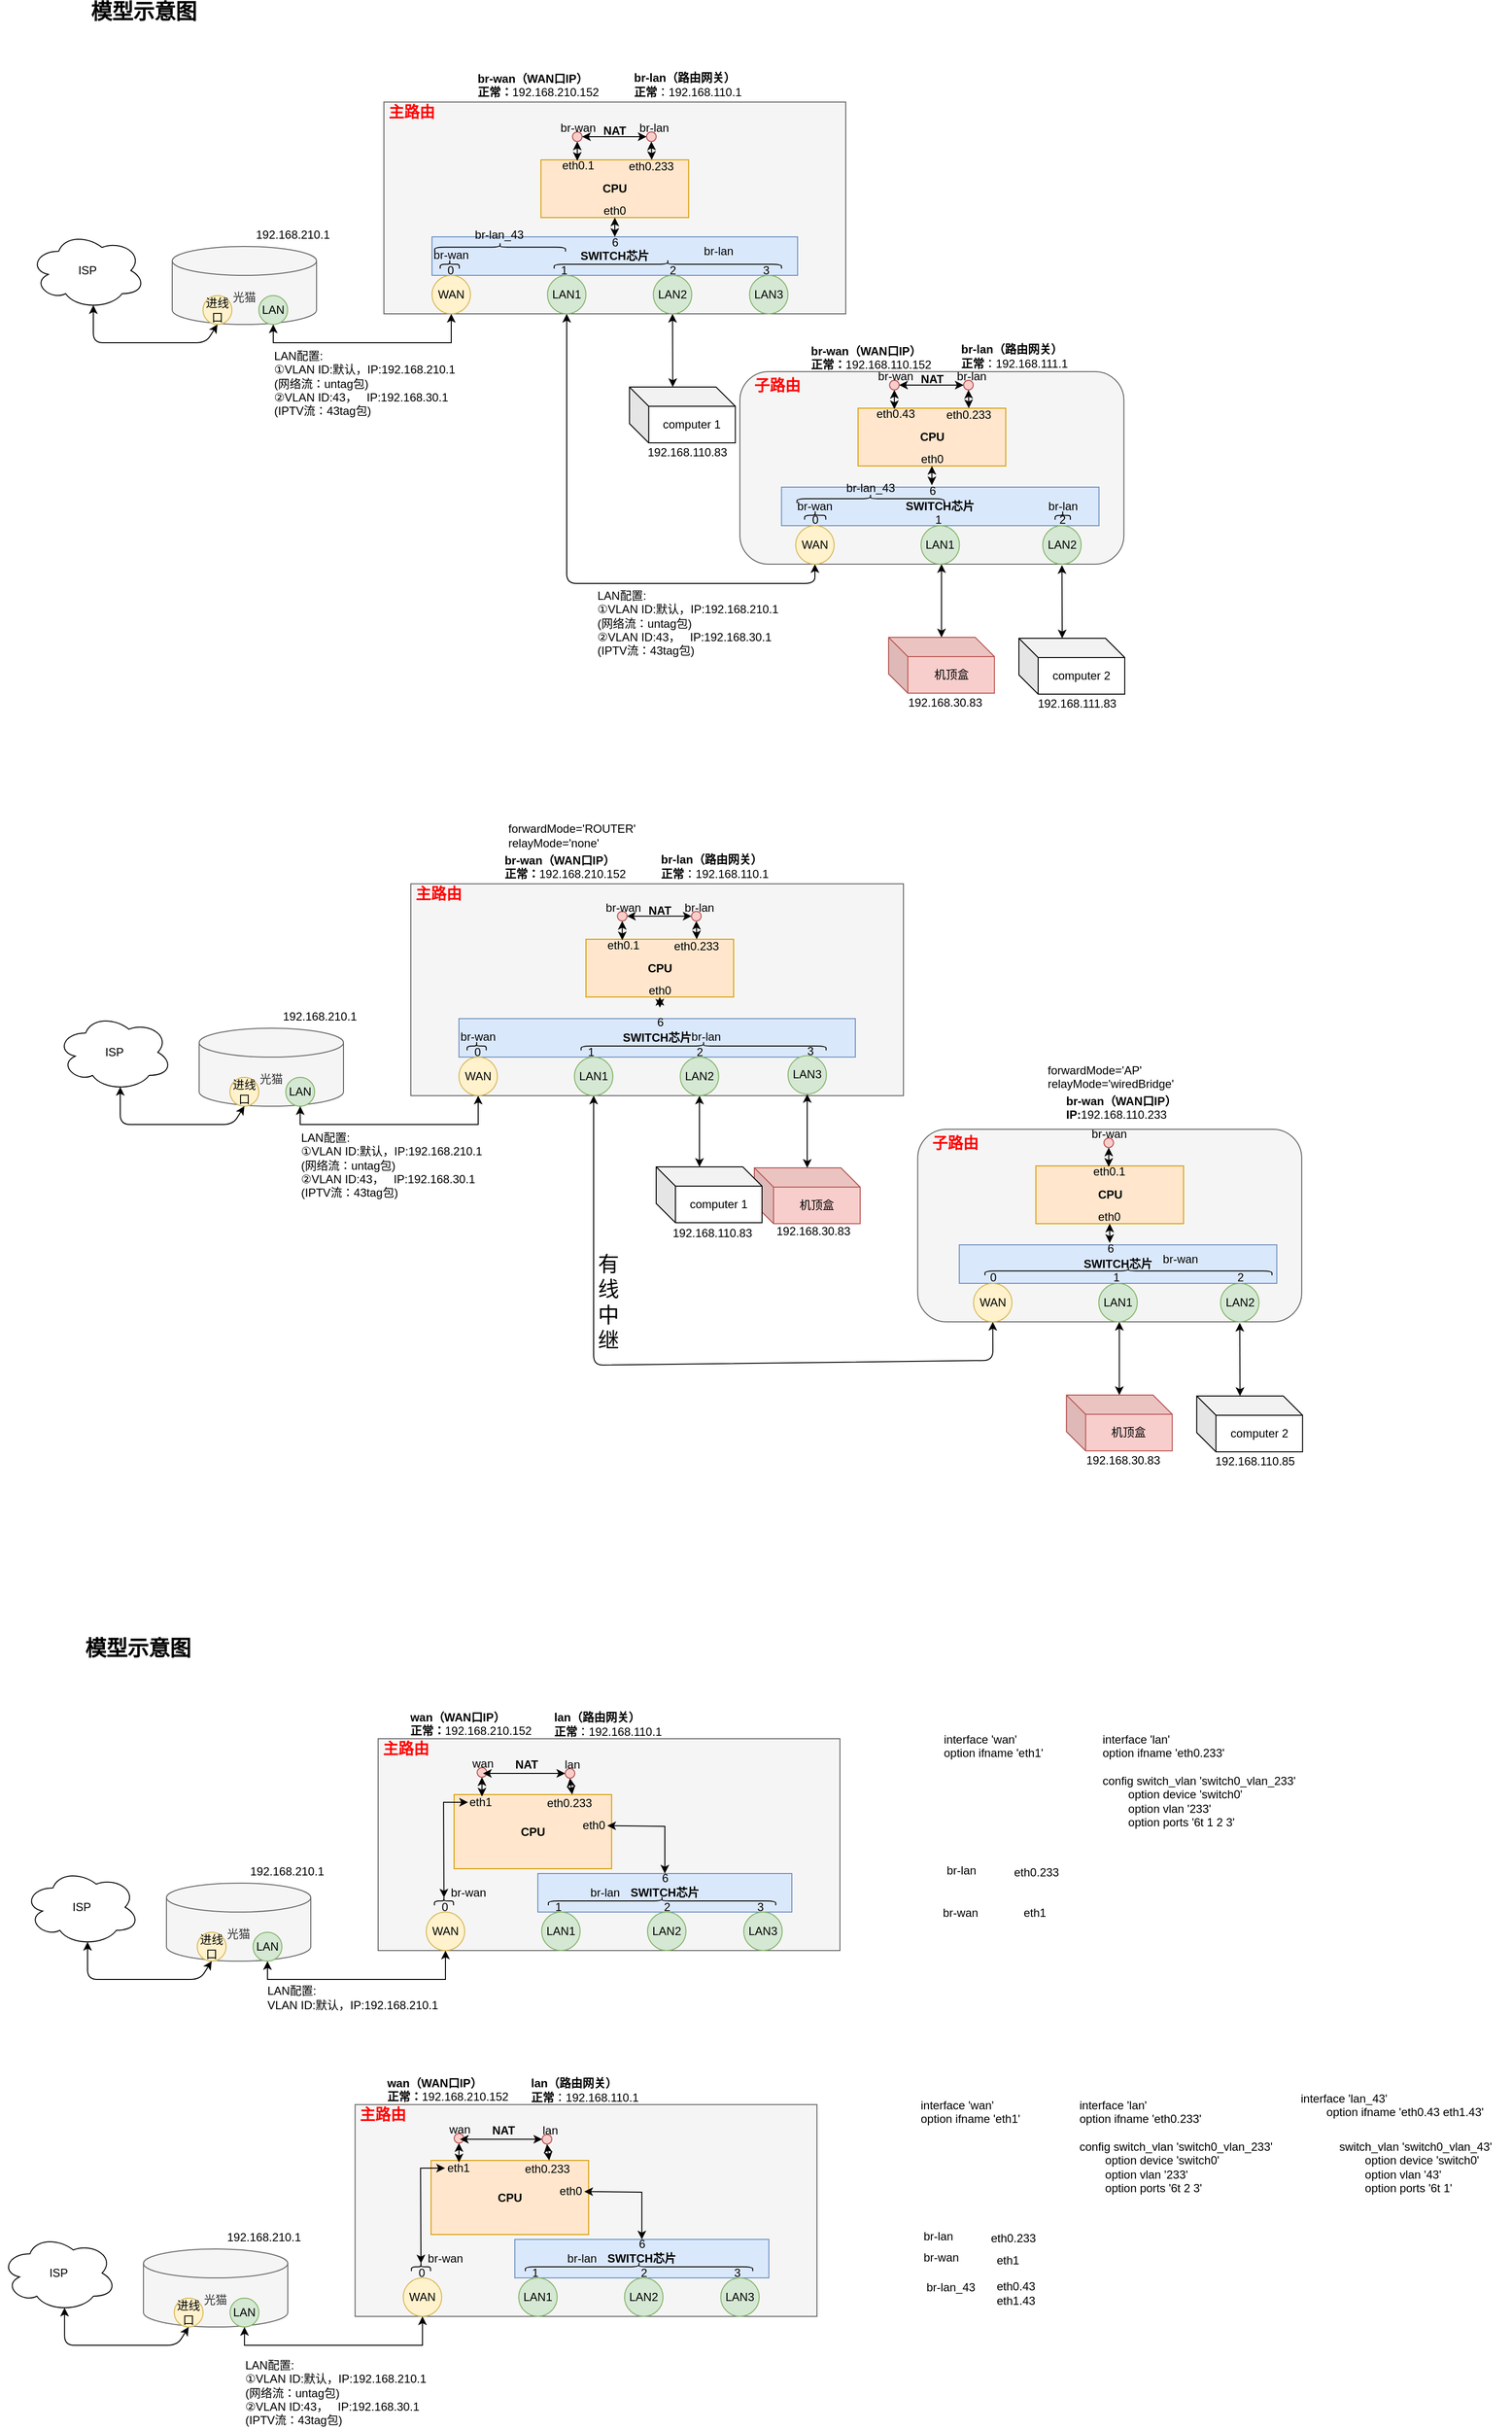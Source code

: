 <mxfile version="14.5.1" type="device"><diagram id="0qeqKW3i4-Qun8lISvhd" name="第 1 页"><mxGraphModel dx="1543" dy="419" grid="1" gridSize="10" guides="1" tooltips="1" connect="1" arrows="1" fold="1" page="1" pageScale="1" pageWidth="827" pageHeight="1169" math="0" shadow="0"><root><mxCell id="0"/><mxCell id="1" parent="0"/><mxCell id="1pmAw0P2_hOBhchkOZcX-88" value="机顶盒" style="shape=cube;whiteSpace=wrap;html=1;boundedLbl=1;backgroundOutline=1;darkOpacity=0.05;darkOpacity2=0.1;fillColor=#f8cecc;strokeColor=#b85450;" parent="1" vertex="1"><mxGeometry x="545.0" y="1840" width="110" height="58" as="geometry"/></mxCell><mxCell id="KQeH25ZzOIKNJXAvda7C-1" value="" style="rounded=0;whiteSpace=wrap;html=1;fillColor=#f5f5f5;fontColor=#333333;strokeColor=#666666;" parent="1" vertex="1"><mxGeometry x="160" y="733" width="480" height="220" as="geometry"/></mxCell><mxCell id="KQeH25ZzOIKNJXAvda7C-2" value="&lt;b&gt;SWITCH芯片&lt;/b&gt;" style="rounded=0;whiteSpace=wrap;html=1;fillColor=#dae8fc;strokeColor=#6c8ebf;" parent="1" vertex="1"><mxGeometry x="210" y="873" width="380" height="40" as="geometry"/></mxCell><mxCell id="KQeH25ZzOIKNJXAvda7C-3" value="WAN" style="ellipse;whiteSpace=wrap;html=1;aspect=fixed;fillColor=#fff2cc;strokeColor=#d6b656;" parent="1" vertex="1"><mxGeometry x="210" y="913" width="40" height="40" as="geometry"/></mxCell><mxCell id="KQeH25ZzOIKNJXAvda7C-4" value="LAN1" style="ellipse;whiteSpace=wrap;html=1;aspect=fixed;fillColor=#d5e8d4;strokeColor=#82b366;" parent="1" vertex="1"><mxGeometry x="330" y="913" width="40" height="40" as="geometry"/></mxCell><mxCell id="KQeH25ZzOIKNJXAvda7C-5" value="LAN2" style="ellipse;whiteSpace=wrap;html=1;aspect=fixed;fillColor=#d5e8d4;strokeColor=#82b366;" parent="1" vertex="1"><mxGeometry x="440" y="913" width="40" height="40" as="geometry"/></mxCell><mxCell id="KQeH25ZzOIKNJXAvda7C-6" value="LAN3" style="ellipse;whiteSpace=wrap;html=1;aspect=fixed;fillColor=#d5e8d4;strokeColor=#82b366;" parent="1" vertex="1"><mxGeometry x="540" y="913" width="40" height="40" as="geometry"/></mxCell><mxCell id="KQeH25ZzOIKNJXAvda7C-7" value="0" style="text;html=1;align=center;verticalAlign=middle;resizable=0;points=[];autosize=1;strokeColor=none;fillColor=none;" parent="1" vertex="1"><mxGeometry x="214" y="893" width="30" height="30" as="geometry"/></mxCell><mxCell id="KQeH25ZzOIKNJXAvda7C-8" value="1" style="text;html=1;align=center;verticalAlign=middle;resizable=0;points=[];autosize=1;strokeColor=none;fillColor=none;" parent="1" vertex="1"><mxGeometry x="332" y="893" width="30" height="30" as="geometry"/></mxCell><mxCell id="KQeH25ZzOIKNJXAvda7C-9" value="2" style="text;html=1;align=center;verticalAlign=middle;resizable=0;points=[];autosize=1;strokeColor=none;fillColor=none;" parent="1" vertex="1"><mxGeometry x="445" y="893" width="30" height="30" as="geometry"/></mxCell><mxCell id="KQeH25ZzOIKNJXAvda7C-10" value="3" style="text;html=1;align=center;verticalAlign=middle;resizable=0;points=[];autosize=1;strokeColor=none;fillColor=none;" parent="1" vertex="1"><mxGeometry x="542" y="893" width="30" height="30" as="geometry"/></mxCell><mxCell id="KQeH25ZzOIKNJXAvda7C-11" value="6" style="text;html=1;align=center;verticalAlign=middle;resizable=0;points=[];autosize=1;strokeColor=none;fillColor=none;" parent="1" vertex="1"><mxGeometry x="385.25" y="864" width="30" height="30" as="geometry"/></mxCell><mxCell id="KQeH25ZzOIKNJXAvda7C-12" value="&lt;b&gt;CPU&lt;/b&gt;" style="rounded=0;whiteSpace=wrap;html=1;fillColor=#ffe6cc;strokeColor=#d79b00;" parent="1" vertex="1"><mxGeometry x="323.25" y="793" width="153.5" height="60" as="geometry"/></mxCell><mxCell id="KQeH25ZzOIKNJXAvda7C-13" value="eth0" style="text;html=1;strokeColor=none;fillColor=none;align=center;verticalAlign=middle;whiteSpace=wrap;rounded=0;" parent="1" vertex="1"><mxGeometry x="370" y="831" width="60" height="30" as="geometry"/></mxCell><mxCell id="KQeH25ZzOIKNJXAvda7C-14" value="eth0.233" style="text;html=1;strokeColor=none;fillColor=none;align=center;verticalAlign=middle;whiteSpace=wrap;rounded=0;" parent="1" vertex="1"><mxGeometry x="408" y="785" width="60" height="30" as="geometry"/></mxCell><mxCell id="KQeH25ZzOIKNJXAvda7C-15" value="eth0.1" style="text;html=1;strokeColor=none;fillColor=none;align=center;verticalAlign=middle;whiteSpace=wrap;rounded=0;" parent="1" vertex="1"><mxGeometry x="332" y="784" width="60" height="30" as="geometry"/></mxCell><mxCell id="KQeH25ZzOIKNJXAvda7C-16" value="" style="endArrow=classic;startArrow=classic;html=1;rounded=0;entryX=0.5;entryY=1;entryDx=0;entryDy=0;exitX=0.5;exitY=0;exitDx=0;exitDy=0;" parent="1" source="KQeH25ZzOIKNJXAvda7C-2" target="KQeH25ZzOIKNJXAvda7C-12" edge="1"><mxGeometry width="50" height="50" relative="1" as="geometry"><mxPoint x="400" y="883" as="sourcePoint"/><mxPoint x="440" y="853" as="targetPoint"/></mxGeometry></mxCell><mxCell id="KQeH25ZzOIKNJXAvda7C-17" value="" style="endArrow=classic;startArrow=classic;html=1;rounded=0;" parent="1" edge="1"><mxGeometry width="50" height="50" relative="1" as="geometry"><mxPoint x="361" y="794" as="sourcePoint"/><mxPoint x="361" y="774" as="targetPoint"/></mxGeometry></mxCell><mxCell id="KQeH25ZzOIKNJXAvda7C-18" value="" style="endArrow=classic;startArrow=classic;html=1;rounded=0;entryX=0.75;entryY=0;entryDx=0;entryDy=0;exitX=0.5;exitY=1;exitDx=0;exitDy=0;" parent="1" source="KQeH25ZzOIKNJXAvda7C-19" target="KQeH25ZzOIKNJXAvda7C-12" edge="1"><mxGeometry width="50" height="50" relative="1" as="geometry"><mxPoint x="254" y="1093" as="sourcePoint"/><mxPoint x="254" y="1073" as="targetPoint"/></mxGeometry></mxCell><mxCell id="KQeH25ZzOIKNJXAvda7C-19" value="" style="ellipse;whiteSpace=wrap;html=1;aspect=fixed;fillColor=#f8cecc;strokeColor=#b85450;" parent="1" vertex="1"><mxGeometry x="433" y="764" width="10" height="10" as="geometry"/></mxCell><mxCell id="KQeH25ZzOIKNJXAvda7C-20" value="" style="ellipse;whiteSpace=wrap;html=1;aspect=fixed;fillColor=#f8cecc;strokeColor=#b85450;" parent="1" vertex="1"><mxGeometry x="356" y="764" width="10" height="10" as="geometry"/></mxCell><mxCell id="KQeH25ZzOIKNJXAvda7C-21" value="" style="endArrow=classic;startArrow=classic;html=1;rounded=0;" parent="1" edge="1"><mxGeometry width="50" height="50" relative="1" as="geometry"><mxPoint x="366" y="769" as="sourcePoint"/><mxPoint x="433" y="769" as="targetPoint"/></mxGeometry></mxCell><mxCell id="KQeH25ZzOIKNJXAvda7C-22" value="&lt;b&gt;NAT&lt;/b&gt;" style="text;html=1;strokeColor=none;fillColor=none;align=center;verticalAlign=middle;whiteSpace=wrap;rounded=0;" parent="1" vertex="1"><mxGeometry x="370" y="748" width="60" height="30" as="geometry"/></mxCell><mxCell id="KQeH25ZzOIKNJXAvda7C-23" value="br-lan" style="text;html=1;strokeColor=none;fillColor=none;align=center;verticalAlign=middle;whiteSpace=wrap;rounded=0;" parent="1" vertex="1"><mxGeometry x="411" y="745" width="60" height="30" as="geometry"/></mxCell><mxCell id="KQeH25ZzOIKNJXAvda7C-24" value="br-wan" style="text;html=1;strokeColor=none;fillColor=none;align=center;verticalAlign=middle;whiteSpace=wrap;rounded=0;" parent="1" vertex="1"><mxGeometry x="332" y="745" width="60" height="30" as="geometry"/></mxCell><mxCell id="KQeH25ZzOIKNJXAvda7C-25" value="光猫" style="shape=cylinder3;whiteSpace=wrap;html=1;boundedLbl=1;backgroundOutline=1;size=15;fillColor=#f5f5f5;fontColor=#333333;strokeColor=#666666;" parent="1" vertex="1"><mxGeometry x="-60" y="883" width="150" height="81" as="geometry"/></mxCell><mxCell id="KQeH25ZzOIKNJXAvda7C-26" value="LAN" style="ellipse;whiteSpace=wrap;html=1;aspect=fixed;fillColor=#d5e8d4;strokeColor=#82b366;" parent="1" vertex="1"><mxGeometry x="30" y="934" width="30" height="30" as="geometry"/></mxCell><mxCell id="KQeH25ZzOIKNJXAvda7C-27" value="进线口" style="ellipse;whiteSpace=wrap;html=1;aspect=fixed;fillColor=#fff2cc;strokeColor=#d6b656;" parent="1" vertex="1"><mxGeometry x="-28" y="934" width="30" height="30" as="geometry"/></mxCell><mxCell id="KQeH25ZzOIKNJXAvda7C-28" value="" style="endArrow=classic;startArrow=classic;html=1;rounded=0;entryX=0.5;entryY=1;entryDx=0;entryDy=0;exitX=0.5;exitY=1;exitDx=0;exitDy=0;" parent="1" source="KQeH25ZzOIKNJXAvda7C-26" target="KQeH25ZzOIKNJXAvda7C-3" edge="1"><mxGeometry width="50" height="50" relative="1" as="geometry"><mxPoint x="390" y="893" as="sourcePoint"/><mxPoint x="440" y="843" as="targetPoint"/><Array as="points"><mxPoint x="45" y="983"/><mxPoint x="230" y="983"/></Array></mxGeometry></mxCell><mxCell id="KQeH25ZzOIKNJXAvda7C-30" value="&lt;b&gt;br-lan（路由网关）&lt;br&gt;正常&lt;/b&gt;：192.168.110.1" style="text;html=1;align=left;verticalAlign=middle;resizable=0;points=[];autosize=1;strokeColor=none;fillColor=none;" parent="1" vertex="1"><mxGeometry x="417.56" y="700" width="130" height="30" as="geometry"/></mxCell><mxCell id="KQeH25ZzOIKNJXAvda7C-31" value="" style="shape=curlyBracket;whiteSpace=wrap;html=1;rounded=1;flipH=1;labelPosition=right;verticalLabelPosition=middle;align=left;verticalAlign=middle;rotation=-90;" parent="1" vertex="1"><mxGeometry x="450.6" y="783.36" width="9" height="236.32" as="geometry"/></mxCell><mxCell id="KQeH25ZzOIKNJXAvda7C-32" value="" style="shape=curlyBracket;whiteSpace=wrap;html=1;rounded=1;flipH=1;labelPosition=right;verticalLabelPosition=middle;align=left;verticalAlign=middle;rotation=-90;" parent="1" vertex="1"><mxGeometry x="223.93" y="891.58" width="9" height="19.86" as="geometry"/></mxCell><mxCell id="KQeH25ZzOIKNJXAvda7C-33" value="br-wan" style="text;html=1;strokeColor=none;fillColor=none;align=center;verticalAlign=middle;whiteSpace=wrap;rounded=0;" parent="1" vertex="1"><mxGeometry x="200" y="877" width="60" height="30" as="geometry"/></mxCell><mxCell id="KQeH25ZzOIKNJXAvda7C-34" value="br-lan" style="text;html=1;strokeColor=none;fillColor=none;align=center;verticalAlign=middle;whiteSpace=wrap;rounded=0;" parent="1" vertex="1"><mxGeometry x="478.45" y="873" width="60" height="30" as="geometry"/></mxCell><mxCell id="KQeH25ZzOIKNJXAvda7C-35" value="192.168.210.1" style="text;html=1;align=center;verticalAlign=middle;resizable=0;points=[];autosize=1;" parent="1" vertex="1"><mxGeometry x="20" y="861" width="90" height="20" as="geometry"/></mxCell><mxCell id="KQeH25ZzOIKNJXAvda7C-37" value="ISP" style="ellipse;shape=cloud;whiteSpace=wrap;html=1;" parent="1" vertex="1"><mxGeometry x="-208" y="868" width="120" height="80" as="geometry"/></mxCell><mxCell id="KQeH25ZzOIKNJXAvda7C-38" value="" style="endArrow=classic;startArrow=classic;html=1;exitX=0.55;exitY=0.95;exitDx=0;exitDy=0;exitPerimeter=0;entryX=0.5;entryY=1;entryDx=0;entryDy=0;" parent="1" source="KQeH25ZzOIKNJXAvda7C-37" target="KQeH25ZzOIKNJXAvda7C-27" edge="1"><mxGeometry width="50" height="50" relative="1" as="geometry"><mxPoint x="520" y="983" as="sourcePoint"/><mxPoint x="570" y="933" as="targetPoint"/><Array as="points"><mxPoint x="-142" y="983"/><mxPoint x="-25" y="983"/></Array></mxGeometry></mxCell><mxCell id="KQeH25ZzOIKNJXAvda7C-39" value="机顶盒" style="shape=cube;whiteSpace=wrap;html=1;boundedLbl=1;backgroundOutline=1;darkOpacity=0.05;darkOpacity2=0.1;fillColor=#f8cecc;strokeColor=#b85450;" parent="1" vertex="1"><mxGeometry x="684.56" y="1289" width="110" height="58" as="geometry"/></mxCell><mxCell id="KQeH25ZzOIKNJXAvda7C-40" value="computer 2" style="shape=cube;whiteSpace=wrap;html=1;boundedLbl=1;backgroundOutline=1;darkOpacity=0.05;darkOpacity2=0.1;" parent="1" vertex="1"><mxGeometry x="820" y="1290" width="110" height="58" as="geometry"/></mxCell><mxCell id="KQeH25ZzOIKNJXAvda7C-41" value="" style="endArrow=classic;startArrow=classic;html=1;entryX=0.5;entryY=1;entryDx=0;entryDy=0;" parent="1" source="KQeH25ZzOIKNJXAvda7C-39" edge="1"><mxGeometry width="50" height="50" relative="1" as="geometry"><mxPoint x="909.56" y="1243" as="sourcePoint"/><mxPoint x="739.56" y="1213" as="targetPoint"/></mxGeometry></mxCell><mxCell id="KQeH25ZzOIKNJXAvda7C-42" value="" style="endArrow=classic;startArrow=classic;html=1;entryX=0.5;entryY=1;entryDx=0;entryDy=0;exitX=0;exitY=0;exitDx=45;exitDy=0;exitPerimeter=0;" parent="1" source="KQeH25ZzOIKNJXAvda7C-40" edge="1"><mxGeometry width="50" height="50" relative="1" as="geometry"><mxPoint x="764.75" y="1300" as="sourcePoint"/><mxPoint x="864.75" y="1214" as="targetPoint"/></mxGeometry></mxCell><mxCell id="KQeH25ZzOIKNJXAvda7C-43" value="192.168.111.83" style="text;html=1;align=center;verticalAlign=middle;resizable=0;points=[];autosize=1;" parent="1" vertex="1"><mxGeometry x="830" y="1348" width="100" height="20" as="geometry"/></mxCell><mxCell id="KQeH25ZzOIKNJXAvda7C-44" value="192.168.30.83" style="text;html=1;align=center;verticalAlign=middle;resizable=0;points=[];autosize=1;" parent="1" vertex="1"><mxGeometry x="697.81" y="1347" width="90" height="20" as="geometry"/></mxCell><mxCell id="KQeH25ZzOIKNJXAvda7C-45" value="&lt;div style=&quot;text-align: left&quot;&gt;&lt;b&gt;br-wan（WAN口IP）&lt;/b&gt;&lt;/div&gt;&lt;div style=&quot;text-align: left&quot;&gt;&lt;b&gt;正常：&lt;/b&gt;&lt;span&gt;192.168.210.152&lt;/span&gt;&lt;/div&gt;&lt;b&gt;&lt;div style=&quot;text-align: left&quot;&gt;&lt;br&gt;&lt;/div&gt;&lt;/b&gt;" style="text;html=1;align=center;verticalAlign=middle;resizable=0;points=[];autosize=1;" parent="1" vertex="1"><mxGeometry x="250" y="698" width="140" height="50" as="geometry"/></mxCell><mxCell id="JI_oeBtEQuSz2gROIfBl-4" value="&lt;b&gt;&lt;font style=&quot;font-size: 22px&quot;&gt;模型示意图&lt;/font&gt;&lt;/b&gt;" style="text;html=1;align=center;verticalAlign=middle;resizable=0;points=[];autosize=1;" parent="1" vertex="1"><mxGeometry x="-155" y="630" width="130" height="20" as="geometry"/></mxCell><mxCell id="NIRsgKSzypWqkUNxowAg-10" value="" style="endArrow=classic;startArrow=classic;html=1;exitX=0.5;exitY=1;exitDx=0;exitDy=0;entryX=0.5;entryY=1;entryDx=0;entryDy=0;" parent="1" edge="1"><mxGeometry width="50" height="50" relative="1" as="geometry"><mxPoint x="350" y="953" as="sourcePoint"/><mxPoint x="608" y="1213" as="targetPoint"/><Array as="points"><mxPoint x="350" y="1233"/><mxPoint x="608" y="1233"/></Array></mxGeometry></mxCell><mxCell id="NIRsgKSzypWqkUNxowAg-11" value="" style="rounded=1;whiteSpace=wrap;html=1;fillColor=#f5f5f5;strokeColor=#666666;fontColor=#333333;" parent="1" vertex="1"><mxGeometry x="530" y="1013" width="399.12" height="200" as="geometry"/></mxCell><mxCell id="NIRsgKSzypWqkUNxowAg-12" value="&lt;b&gt;SWITCH芯片&lt;/b&gt;" style="rounded=0;whiteSpace=wrap;html=1;fillColor=#dae8fc;strokeColor=#6c8ebf;" parent="1" vertex="1"><mxGeometry x="573.25" y="1133" width="330" height="40" as="geometry"/></mxCell><mxCell id="NIRsgKSzypWqkUNxowAg-13" value="6" style="text;html=1;align=center;verticalAlign=middle;resizable=0;points=[];autosize=1;strokeColor=none;fillColor=none;" parent="1" vertex="1"><mxGeometry x="714.81" y="1122" width="30" height="30" as="geometry"/></mxCell><mxCell id="NIRsgKSzypWqkUNxowAg-14" value="&lt;b&gt;CPU&lt;/b&gt;" style="rounded=0;whiteSpace=wrap;html=1;fillColor=#ffe6cc;strokeColor=#d79b00;" parent="1" vertex="1"><mxGeometry x="652.81" y="1051" width="153.5" height="60" as="geometry"/></mxCell><mxCell id="NIRsgKSzypWqkUNxowAg-15" value="eth0" style="text;html=1;strokeColor=none;fillColor=none;align=center;verticalAlign=middle;whiteSpace=wrap;rounded=0;" parent="1" vertex="1"><mxGeometry x="699.56" y="1089" width="60" height="30" as="geometry"/></mxCell><mxCell id="NIRsgKSzypWqkUNxowAg-16" value="eth0.233" style="text;html=1;strokeColor=none;fillColor=none;align=center;verticalAlign=middle;whiteSpace=wrap;rounded=0;" parent="1" vertex="1"><mxGeometry x="737.56" y="1043" width="60" height="30" as="geometry"/></mxCell><mxCell id="NIRsgKSzypWqkUNxowAg-17" value="eth0.43" style="text;html=1;strokeColor=none;fillColor=none;align=center;verticalAlign=middle;whiteSpace=wrap;rounded=0;" parent="1" vertex="1"><mxGeometry x="661.56" y="1042" width="60" height="30" as="geometry"/></mxCell><mxCell id="NIRsgKSzypWqkUNxowAg-18" value="" style="endArrow=classic;startArrow=classic;html=1;rounded=0;entryX=0.5;entryY=1;entryDx=0;entryDy=0;exitX=0.5;exitY=0;exitDx=0;exitDy=0;" parent="1" target="NIRsgKSzypWqkUNxowAg-14" edge="1"><mxGeometry width="50" height="50" relative="1" as="geometry"><mxPoint x="729.56" y="1131" as="sourcePoint"/><mxPoint x="769.56" y="1111" as="targetPoint"/></mxGeometry></mxCell><mxCell id="NIRsgKSzypWqkUNxowAg-19" value="" style="endArrow=classic;startArrow=classic;html=1;rounded=0;" parent="1" edge="1"><mxGeometry width="50" height="50" relative="1" as="geometry"><mxPoint x="690.56" y="1052" as="sourcePoint"/><mxPoint x="690.56" y="1032" as="targetPoint"/></mxGeometry></mxCell><mxCell id="NIRsgKSzypWqkUNxowAg-20" value="" style="endArrow=classic;startArrow=classic;html=1;rounded=0;entryX=0.75;entryY=0;entryDx=0;entryDy=0;exitX=0.5;exitY=1;exitDx=0;exitDy=0;" parent="1" source="NIRsgKSzypWqkUNxowAg-21" target="NIRsgKSzypWqkUNxowAg-14" edge="1"><mxGeometry width="50" height="50" relative="1" as="geometry"><mxPoint x="583.56" y="1351" as="sourcePoint"/><mxPoint x="583.56" y="1331" as="targetPoint"/></mxGeometry></mxCell><mxCell id="NIRsgKSzypWqkUNxowAg-21" value="" style="ellipse;whiteSpace=wrap;html=1;aspect=fixed;fillColor=#f8cecc;strokeColor=#b85450;" parent="1" vertex="1"><mxGeometry x="762.56" y="1022" width="10" height="10" as="geometry"/></mxCell><mxCell id="NIRsgKSzypWqkUNxowAg-22" value="" style="ellipse;whiteSpace=wrap;html=1;aspect=fixed;fillColor=#f8cecc;strokeColor=#b85450;" parent="1" vertex="1"><mxGeometry x="685.56" y="1022" width="10" height="10" as="geometry"/></mxCell><mxCell id="NIRsgKSzypWqkUNxowAg-23" value="" style="endArrow=classic;startArrow=classic;html=1;rounded=0;" parent="1" edge="1"><mxGeometry width="50" height="50" relative="1" as="geometry"><mxPoint x="695.56" y="1027" as="sourcePoint"/><mxPoint x="762.56" y="1027" as="targetPoint"/></mxGeometry></mxCell><mxCell id="NIRsgKSzypWqkUNxowAg-24" value="&lt;b&gt;NAT&lt;/b&gt;" style="text;html=1;strokeColor=none;fillColor=none;align=center;verticalAlign=middle;whiteSpace=wrap;rounded=0;" parent="1" vertex="1"><mxGeometry x="699.56" y="1006" width="60" height="30" as="geometry"/></mxCell><mxCell id="NIRsgKSzypWqkUNxowAg-25" value="br-lan" style="text;html=1;strokeColor=none;fillColor=none;align=center;verticalAlign=middle;whiteSpace=wrap;rounded=0;" parent="1" vertex="1"><mxGeometry x="740.56" y="1003" width="60" height="30" as="geometry"/></mxCell><mxCell id="NIRsgKSzypWqkUNxowAg-26" value="br-wan" style="text;html=1;strokeColor=none;fillColor=none;align=center;verticalAlign=middle;whiteSpace=wrap;rounded=0;" parent="1" vertex="1"><mxGeometry x="661.56" y="1003" width="60" height="30" as="geometry"/></mxCell><mxCell id="NIRsgKSzypWqkUNxowAg-27" value="" style="shape=curlyBracket;whiteSpace=wrap;html=1;rounded=1;flipH=1;labelPosition=right;verticalLabelPosition=middle;align=left;verticalAlign=middle;rotation=-90;" parent="1" vertex="1"><mxGeometry x="861.05" y="1154.42" width="9" height="15.85" as="geometry"/></mxCell><mxCell id="NIRsgKSzypWqkUNxowAg-28" value="WAN" style="ellipse;whiteSpace=wrap;html=1;aspect=fixed;fillColor=#fff2cc;strokeColor=#d6b656;" parent="1" vertex="1"><mxGeometry x="588" y="1173" width="40" height="40" as="geometry"/></mxCell><mxCell id="NIRsgKSzypWqkUNxowAg-29" value="LAN1" style="ellipse;whiteSpace=wrap;html=1;aspect=fixed;fillColor=#d5e8d4;strokeColor=#82b366;" parent="1" vertex="1"><mxGeometry x="718.25" y="1173" width="40" height="40" as="geometry"/></mxCell><mxCell id="NIRsgKSzypWqkUNxowAg-30" value="LAN2" style="ellipse;whiteSpace=wrap;html=1;aspect=fixed;fillColor=#d5e8d4;strokeColor=#82b366;" parent="1" vertex="1"><mxGeometry x="844.75" y="1173" width="40" height="40" as="geometry"/></mxCell><mxCell id="NIRsgKSzypWqkUNxowAg-31" value="0" style="text;html=1;align=center;verticalAlign=middle;resizable=0;points=[];autosize=1;" parent="1" vertex="1"><mxGeometry x="598.25" y="1157" width="20" height="20" as="geometry"/></mxCell><mxCell id="NIRsgKSzypWqkUNxowAg-32" value="1" style="text;html=1;align=center;verticalAlign=middle;resizable=0;points=[];autosize=1;" parent="1" vertex="1"><mxGeometry x="726" y="1157" width="20" height="20" as="geometry"/></mxCell><mxCell id="NIRsgKSzypWqkUNxowAg-33" value="2" style="text;html=1;align=center;verticalAlign=middle;resizable=0;points=[];autosize=1;" parent="1" vertex="1"><mxGeometry x="854.75" y="1157" width="20" height="20" as="geometry"/></mxCell><mxCell id="NIRsgKSzypWqkUNxowAg-34" value="br-lan" style="text;html=1;strokeColor=none;fillColor=none;align=center;verticalAlign=middle;whiteSpace=wrap;rounded=0;" parent="1" vertex="1"><mxGeometry x="835.55" y="1138" width="60" height="30" as="geometry"/></mxCell><mxCell id="NIRsgKSzypWqkUNxowAg-35" value="br-wan" style="text;html=1;strokeColor=none;fillColor=none;align=center;verticalAlign=middle;whiteSpace=wrap;rounded=0;" parent="1" vertex="1"><mxGeometry x="578.25" y="1138" width="60" height="30" as="geometry"/></mxCell><mxCell id="NIRsgKSzypWqkUNxowAg-36" value="" style="shape=curlyBracket;whiteSpace=wrap;html=1;rounded=1;flipH=1;labelPosition=right;verticalLabelPosition=middle;align=left;verticalAlign=middle;rotation=-90;" parent="1" vertex="1"><mxGeometry x="603.75" y="1151.25" width="9" height="22" as="geometry"/></mxCell><mxCell id="NIRsgKSzypWqkUNxowAg-39" value="&lt;br&gt;LAN配置:&lt;br&gt;①VLAN ID:默认，IP:192.168.210.1&lt;br&gt;(网络流：untag包)&lt;br&gt;&lt;span&gt;&lt;/span&gt;②VLAN ID:43，&amp;nbsp; &amp;nbsp;IP:192.168.30.1&lt;br&gt;(IPTV流：43tag包)" style="text;html=1;align=left;verticalAlign=middle;resizable=0;points=[];autosize=1;strokeColor=none;fillColor=none;" parent="1" vertex="1"><mxGeometry x="44" y="973" width="200" height="90" as="geometry"/></mxCell><mxCell id="NIRsgKSzypWqkUNxowAg-41" value="" style="shape=curlyBracket;whiteSpace=wrap;html=1;rounded=1;flipH=1;labelPosition=right;verticalLabelPosition=middle;align=left;verticalAlign=middle;rotation=-90;" parent="1" vertex="1"><mxGeometry x="276.29" y="815.71" width="9" height="135.96" as="geometry"/></mxCell><mxCell id="NIRsgKSzypWqkUNxowAg-42" value="br-lan_43" style="text;html=1;strokeColor=none;fillColor=none;align=center;verticalAlign=middle;whiteSpace=wrap;rounded=0;" parent="1" vertex="1"><mxGeometry x="250" y="856" width="60" height="30" as="geometry"/></mxCell><mxCell id="NIRsgKSzypWqkUNxowAg-44" value="" style="shape=curlyBracket;whiteSpace=wrap;html=1;rounded=1;flipH=1;labelPosition=right;verticalLabelPosition=middle;align=left;verticalAlign=middle;rotation=-90;" parent="1" vertex="1"><mxGeometry x="661.31" y="1068.54" width="9" height="152.96" as="geometry"/></mxCell><mxCell id="NIRsgKSzypWqkUNxowAg-45" value="br-lan_43" style="text;html=1;strokeColor=none;fillColor=none;align=center;verticalAlign=middle;whiteSpace=wrap;rounded=0;" parent="1" vertex="1"><mxGeometry x="635.81" y="1119" width="60" height="30" as="geometry"/></mxCell><mxCell id="NIRsgKSzypWqkUNxowAg-46" value="&lt;b&gt;&lt;font style=&quot;font-size: 16px&quot; color=&quot;#ff0000&quot;&gt;主路由&lt;/font&gt;&lt;/b&gt;" style="text;html=1;strokeColor=none;fillColor=none;align=center;verticalAlign=middle;whiteSpace=wrap;rounded=0;" parent="1" vertex="1"><mxGeometry x="153.93" y="733" width="70" height="20" as="geometry"/></mxCell><mxCell id="NIRsgKSzypWqkUNxowAg-47" value="&lt;b&gt;&lt;font style=&quot;font-size: 16px&quot; color=&quot;#ff0000&quot;&gt;子路由&lt;/font&gt;&lt;/b&gt;" style="text;html=1;strokeColor=none;fillColor=none;align=center;verticalAlign=middle;whiteSpace=wrap;rounded=0;" parent="1" vertex="1"><mxGeometry x="533.75" y="1017" width="70" height="20" as="geometry"/></mxCell><mxCell id="NIRsgKSzypWqkUNxowAg-140" value="&lt;b&gt;br-lan（路由网关）&lt;br&gt;正常&lt;/b&gt;：192.168.111.1" style="text;html=1;align=left;verticalAlign=middle;resizable=0;points=[];autosize=1;strokeColor=none;fillColor=none;" parent="1" vertex="1"><mxGeometry x="758.25" y="982" width="130" height="30" as="geometry"/></mxCell><mxCell id="NIRsgKSzypWqkUNxowAg-141" value="&lt;br&gt;LAN配置:&lt;br&gt;①VLAN ID:默认，IP:192.168.210.1&lt;br&gt;(网络流：untag包)&lt;br&gt;&lt;span&gt;&lt;/span&gt;②VLAN ID:43，&amp;nbsp; &amp;nbsp;IP:192.168.30.1&lt;br&gt;(IPTV流：43tag包)" style="text;html=1;align=left;verticalAlign=middle;resizable=0;points=[];autosize=1;strokeColor=none;fillColor=none;" parent="1" vertex="1"><mxGeometry x="380" y="1221.5" width="200" height="90" as="geometry"/></mxCell><mxCell id="NIRsgKSzypWqkUNxowAg-143" value="&lt;div style=&quot;text-align: left&quot;&gt;&lt;b&gt;br-wan（WAN口IP）&lt;/b&gt;&lt;/div&gt;&lt;div style=&quot;text-align: left&quot;&gt;&lt;b&gt;正常：&lt;/b&gt;&lt;span&gt;192.168.110.152&lt;/span&gt;&lt;/div&gt;&lt;b&gt;&lt;div style=&quot;text-align: left&quot;&gt;&lt;br&gt;&lt;/div&gt;&lt;/b&gt;" style="text;html=1;align=center;verticalAlign=middle;resizable=0;points=[];autosize=1;" parent="1" vertex="1"><mxGeometry x="595.81" y="981" width="140" height="50" as="geometry"/></mxCell><mxCell id="NIRsgKSzypWqkUNxowAg-144" value="computer 1" style="shape=cube;whiteSpace=wrap;html=1;boundedLbl=1;backgroundOutline=1;darkOpacity=0.05;darkOpacity2=0.1;" parent="1" vertex="1"><mxGeometry x="415.25" y="1029" width="110" height="58" as="geometry"/></mxCell><mxCell id="NIRsgKSzypWqkUNxowAg-145" value="" style="endArrow=classic;startArrow=classic;html=1;entryX=0.5;entryY=1;entryDx=0;entryDy=0;exitX=0;exitY=0;exitDx=45;exitDy=0;exitPerimeter=0;" parent="1" source="NIRsgKSzypWqkUNxowAg-144" edge="1"><mxGeometry width="50" height="50" relative="1" as="geometry"><mxPoint x="360" y="1039" as="sourcePoint"/><mxPoint x="460" y="953" as="targetPoint"/></mxGeometry></mxCell><mxCell id="NIRsgKSzypWqkUNxowAg-146" value="192.168.110.83" style="text;html=1;align=center;verticalAlign=middle;resizable=0;points=[];autosize=1;" parent="1" vertex="1"><mxGeometry x="425.25" y="1087" width="100" height="20" as="geometry"/></mxCell><mxCell id="1pmAw0P2_hOBhchkOZcX-1" value="" style="rounded=0;whiteSpace=wrap;html=1;fillColor=#f5f5f5;fontColor=#333333;strokeColor=#666666;" parent="1" vertex="1"><mxGeometry x="188" y="1545" width="512" height="220" as="geometry"/></mxCell><mxCell id="1pmAw0P2_hOBhchkOZcX-2" value="&lt;b&gt;SWITCH芯片&lt;/b&gt;" style="rounded=0;whiteSpace=wrap;html=1;fillColor=#dae8fc;strokeColor=#6c8ebf;" parent="1" vertex="1"><mxGeometry x="238" y="1685" width="412" height="40" as="geometry"/></mxCell><mxCell id="1pmAw0P2_hOBhchkOZcX-3" value="WAN" style="ellipse;whiteSpace=wrap;html=1;aspect=fixed;fillColor=#fff2cc;strokeColor=#d6b656;" parent="1" vertex="1"><mxGeometry x="238" y="1725" width="40" height="40" as="geometry"/></mxCell><mxCell id="1pmAw0P2_hOBhchkOZcX-4" value="LAN1" style="ellipse;whiteSpace=wrap;html=1;aspect=fixed;fillColor=#d5e8d4;strokeColor=#82b366;" parent="1" vertex="1"><mxGeometry x="358" y="1725" width="40" height="40" as="geometry"/></mxCell><mxCell id="1pmAw0P2_hOBhchkOZcX-5" value="LAN2" style="ellipse;whiteSpace=wrap;html=1;aspect=fixed;fillColor=#d5e8d4;strokeColor=#82b366;" parent="1" vertex="1"><mxGeometry x="468" y="1725" width="40" height="40" as="geometry"/></mxCell><mxCell id="1pmAw0P2_hOBhchkOZcX-6" value="LAN3" style="ellipse;whiteSpace=wrap;html=1;aspect=fixed;fillColor=#d5e8d4;strokeColor=#82b366;" parent="1" vertex="1"><mxGeometry x="580" y="1723.44" width="40" height="40" as="geometry"/></mxCell><mxCell id="1pmAw0P2_hOBhchkOZcX-7" value="0" style="text;html=1;align=center;verticalAlign=middle;resizable=0;points=[];autosize=1;strokeColor=none;fillColor=none;" parent="1" vertex="1"><mxGeometry x="242" y="1705" width="30" height="30" as="geometry"/></mxCell><mxCell id="1pmAw0P2_hOBhchkOZcX-8" value="1" style="text;html=1;align=center;verticalAlign=middle;resizable=0;points=[];autosize=1;strokeColor=none;fillColor=none;" parent="1" vertex="1"><mxGeometry x="360" y="1705" width="30" height="30" as="geometry"/></mxCell><mxCell id="1pmAw0P2_hOBhchkOZcX-9" value="2" style="text;html=1;align=center;verticalAlign=middle;resizable=0;points=[];autosize=1;strokeColor=none;fillColor=none;" parent="1" vertex="1"><mxGeometry x="473" y="1705" width="30" height="30" as="geometry"/></mxCell><mxCell id="1pmAw0P2_hOBhchkOZcX-10" value="3" style="text;html=1;align=center;verticalAlign=middle;resizable=0;points=[];autosize=1;strokeColor=none;fillColor=none;" parent="1" vertex="1"><mxGeometry x="587.81" y="1703.58" width="30" height="30" as="geometry"/></mxCell><mxCell id="1pmAw0P2_hOBhchkOZcX-11" value="6" style="text;html=1;align=center;verticalAlign=middle;resizable=0;points=[];autosize=1;strokeColor=none;fillColor=none;" parent="1" vertex="1"><mxGeometry x="432" y="1673.58" width="30" height="30" as="geometry"/></mxCell><mxCell id="1pmAw0P2_hOBhchkOZcX-12" value="&lt;b&gt;CPU&lt;/b&gt;" style="rounded=0;whiteSpace=wrap;html=1;fillColor=#ffe6cc;strokeColor=#d79b00;" parent="1" vertex="1"><mxGeometry x="370" y="1602.58" width="153.5" height="60" as="geometry"/></mxCell><mxCell id="1pmAw0P2_hOBhchkOZcX-13" value="eth0" style="text;html=1;strokeColor=none;fillColor=none;align=center;verticalAlign=middle;whiteSpace=wrap;rounded=0;" parent="1" vertex="1"><mxGeometry x="416.75" y="1640.58" width="60" height="30" as="geometry"/></mxCell><mxCell id="1pmAw0P2_hOBhchkOZcX-14" value="eth0.233" style="text;html=1;strokeColor=none;fillColor=none;align=center;verticalAlign=middle;whiteSpace=wrap;rounded=0;" parent="1" vertex="1"><mxGeometry x="454.75" y="1594.58" width="60" height="30" as="geometry"/></mxCell><mxCell id="1pmAw0P2_hOBhchkOZcX-15" value="eth0.1" style="text;html=1;strokeColor=none;fillColor=none;align=center;verticalAlign=middle;whiteSpace=wrap;rounded=0;" parent="1" vertex="1"><mxGeometry x="378.75" y="1593.58" width="60" height="30" as="geometry"/></mxCell><mxCell id="1pmAw0P2_hOBhchkOZcX-16" value="" style="endArrow=classic;startArrow=classic;html=1;rounded=0;entryX=0.5;entryY=1;entryDx=0;entryDy=0;" parent="1" source="1pmAw0P2_hOBhchkOZcX-11" target="1pmAw0P2_hOBhchkOZcX-12" edge="1"><mxGeometry width="50" height="50" relative="1" as="geometry"><mxPoint x="462.75" y="1682.58" as="sourcePoint"/><mxPoint x="486.75" y="1662.58" as="targetPoint"/></mxGeometry></mxCell><mxCell id="1pmAw0P2_hOBhchkOZcX-17" value="" style="endArrow=classic;startArrow=classic;html=1;rounded=0;" parent="1" edge="1"><mxGeometry width="50" height="50" relative="1" as="geometry"><mxPoint x="407.75" y="1603.58" as="sourcePoint"/><mxPoint x="407.75" y="1583.58" as="targetPoint"/></mxGeometry></mxCell><mxCell id="1pmAw0P2_hOBhchkOZcX-18" value="" style="endArrow=classic;startArrow=classic;html=1;rounded=0;entryX=0.75;entryY=0;entryDx=0;entryDy=0;exitX=0.5;exitY=1;exitDx=0;exitDy=0;" parent="1" source="1pmAw0P2_hOBhchkOZcX-19" target="1pmAw0P2_hOBhchkOZcX-12" edge="1"><mxGeometry width="50" height="50" relative="1" as="geometry"><mxPoint x="300.75" y="1902.58" as="sourcePoint"/><mxPoint x="300.75" y="1882.58" as="targetPoint"/></mxGeometry></mxCell><mxCell id="1pmAw0P2_hOBhchkOZcX-19" value="" style="ellipse;whiteSpace=wrap;html=1;aspect=fixed;fillColor=#f8cecc;strokeColor=#b85450;" parent="1" vertex="1"><mxGeometry x="479.75" y="1573.58" width="10" height="10" as="geometry"/></mxCell><mxCell id="1pmAw0P2_hOBhchkOZcX-20" value="" style="ellipse;whiteSpace=wrap;html=1;aspect=fixed;fillColor=#f8cecc;strokeColor=#b85450;" parent="1" vertex="1"><mxGeometry x="402.75" y="1573.58" width="10" height="10" as="geometry"/></mxCell><mxCell id="1pmAw0P2_hOBhchkOZcX-21" value="" style="endArrow=classic;startArrow=classic;html=1;rounded=0;" parent="1" edge="1"><mxGeometry width="50" height="50" relative="1" as="geometry"><mxPoint x="412.75" y="1578.58" as="sourcePoint"/><mxPoint x="479.75" y="1578.58" as="targetPoint"/></mxGeometry></mxCell><mxCell id="1pmAw0P2_hOBhchkOZcX-22" value="&lt;b&gt;NAT&lt;/b&gt;" style="text;html=1;strokeColor=none;fillColor=none;align=center;verticalAlign=middle;whiteSpace=wrap;rounded=0;" parent="1" vertex="1"><mxGeometry x="416.75" y="1557.58" width="60" height="30" as="geometry"/></mxCell><mxCell id="1pmAw0P2_hOBhchkOZcX-23" value="br-lan" style="text;html=1;strokeColor=none;fillColor=none;align=center;verticalAlign=middle;whiteSpace=wrap;rounded=0;" parent="1" vertex="1"><mxGeometry x="457.75" y="1554.58" width="60" height="30" as="geometry"/></mxCell><mxCell id="1pmAw0P2_hOBhchkOZcX-24" value="br-wan" style="text;html=1;strokeColor=none;fillColor=none;align=center;verticalAlign=middle;whiteSpace=wrap;rounded=0;" parent="1" vertex="1"><mxGeometry x="378.75" y="1554.58" width="60" height="30" as="geometry"/></mxCell><mxCell id="1pmAw0P2_hOBhchkOZcX-25" value="光猫" style="shape=cylinder3;whiteSpace=wrap;html=1;boundedLbl=1;backgroundOutline=1;size=15;fillColor=#f5f5f5;fontColor=#333333;strokeColor=#666666;" parent="1" vertex="1"><mxGeometry x="-32" y="1695" width="150" height="81" as="geometry"/></mxCell><mxCell id="1pmAw0P2_hOBhchkOZcX-26" value="LAN" style="ellipse;whiteSpace=wrap;html=1;aspect=fixed;fillColor=#d5e8d4;strokeColor=#82b366;" parent="1" vertex="1"><mxGeometry x="58" y="1746" width="30" height="30" as="geometry"/></mxCell><mxCell id="1pmAw0P2_hOBhchkOZcX-27" value="进线口" style="ellipse;whiteSpace=wrap;html=1;aspect=fixed;fillColor=#fff2cc;strokeColor=#d6b656;" parent="1" vertex="1"><mxGeometry y="1746" width="30" height="30" as="geometry"/></mxCell><mxCell id="1pmAw0P2_hOBhchkOZcX-28" value="" style="endArrow=classic;startArrow=classic;html=1;rounded=0;entryX=0.5;entryY=1;entryDx=0;entryDy=0;exitX=0.5;exitY=1;exitDx=0;exitDy=0;" parent="1" source="1pmAw0P2_hOBhchkOZcX-26" target="1pmAw0P2_hOBhchkOZcX-3" edge="1"><mxGeometry width="50" height="50" relative="1" as="geometry"><mxPoint x="418" y="1705" as="sourcePoint"/><mxPoint x="468" y="1655" as="targetPoint"/><Array as="points"><mxPoint x="73" y="1795"/><mxPoint x="258" y="1795"/></Array></mxGeometry></mxCell><mxCell id="1pmAw0P2_hOBhchkOZcX-29" value="&lt;b&gt;br-lan（路由网关）&lt;br&gt;正常&lt;/b&gt;：192.168.110.1" style="text;html=1;align=left;verticalAlign=middle;resizable=0;points=[];autosize=1;strokeColor=none;fillColor=none;" parent="1" vertex="1"><mxGeometry x="445.56" y="1512" width="130" height="30" as="geometry"/></mxCell><mxCell id="1pmAw0P2_hOBhchkOZcX-30" value="" style="shape=curlyBracket;whiteSpace=wrap;html=1;rounded=1;flipH=1;labelPosition=right;verticalLabelPosition=middle;align=left;verticalAlign=middle;rotation=-90;" parent="1" vertex="1"><mxGeometry x="487.76" y="1586.2" width="9" height="254.64" as="geometry"/></mxCell><mxCell id="1pmAw0P2_hOBhchkOZcX-31" value="" style="shape=curlyBracket;whiteSpace=wrap;html=1;rounded=1;flipH=1;labelPosition=right;verticalLabelPosition=middle;align=left;verticalAlign=middle;rotation=-90;" parent="1" vertex="1"><mxGeometry x="251.93" y="1703.58" width="9" height="19.86" as="geometry"/></mxCell><mxCell id="1pmAw0P2_hOBhchkOZcX-32" value="br-wan" style="text;html=1;strokeColor=none;fillColor=none;align=center;verticalAlign=middle;whiteSpace=wrap;rounded=0;" parent="1" vertex="1"><mxGeometry x="228" y="1689" width="60" height="30" as="geometry"/></mxCell><mxCell id="1pmAw0P2_hOBhchkOZcX-33" value="br-lan" style="text;html=1;strokeColor=none;fillColor=none;align=center;verticalAlign=middle;whiteSpace=wrap;rounded=0;" parent="1" vertex="1"><mxGeometry x="465.25" y="1689" width="60" height="30" as="geometry"/></mxCell><mxCell id="1pmAw0P2_hOBhchkOZcX-34" value="192.168.210.1" style="text;html=1;align=center;verticalAlign=middle;resizable=0;points=[];autosize=1;" parent="1" vertex="1"><mxGeometry x="48" y="1673" width="90" height="20" as="geometry"/></mxCell><mxCell id="1pmAw0P2_hOBhchkOZcX-35" value="ISP" style="ellipse;shape=cloud;whiteSpace=wrap;html=1;" parent="1" vertex="1"><mxGeometry x="-180" y="1680" width="120" height="80" as="geometry"/></mxCell><mxCell id="1pmAw0P2_hOBhchkOZcX-36" value="" style="endArrow=classic;startArrow=classic;html=1;exitX=0.55;exitY=0.95;exitDx=0;exitDy=0;exitPerimeter=0;entryX=0.5;entryY=1;entryDx=0;entryDy=0;" parent="1" source="1pmAw0P2_hOBhchkOZcX-35" target="1pmAw0P2_hOBhchkOZcX-27" edge="1"><mxGeometry width="50" height="50" relative="1" as="geometry"><mxPoint x="548" y="1795" as="sourcePoint"/><mxPoint x="598" y="1745" as="targetPoint"/><Array as="points"><mxPoint x="-114" y="1795"/><mxPoint x="3" y="1795"/></Array></mxGeometry></mxCell><mxCell id="1pmAw0P2_hOBhchkOZcX-37" value="机顶盒" style="shape=cube;whiteSpace=wrap;html=1;boundedLbl=1;backgroundOutline=1;darkOpacity=0.05;darkOpacity2=0.1;fillColor=#f8cecc;strokeColor=#b85450;" parent="1" vertex="1"><mxGeometry x="869.37" y="2076" width="110" height="58" as="geometry"/></mxCell><mxCell id="1pmAw0P2_hOBhchkOZcX-38" value="computer 2" style="shape=cube;whiteSpace=wrap;html=1;boundedLbl=1;backgroundOutline=1;darkOpacity=0.05;darkOpacity2=0.1;" parent="1" vertex="1"><mxGeometry x="1004.81" y="2077" width="110" height="58" as="geometry"/></mxCell><mxCell id="1pmAw0P2_hOBhchkOZcX-39" value="" style="endArrow=classic;startArrow=classic;html=1;entryX=0.5;entryY=1;entryDx=0;entryDy=0;" parent="1" source="1pmAw0P2_hOBhchkOZcX-37" edge="1"><mxGeometry width="50" height="50" relative="1" as="geometry"><mxPoint x="1094.37" y="2030" as="sourcePoint"/><mxPoint x="924.37" y="2000" as="targetPoint"/></mxGeometry></mxCell><mxCell id="1pmAw0P2_hOBhchkOZcX-40" value="" style="endArrow=classic;startArrow=classic;html=1;entryX=0.5;entryY=1;entryDx=0;entryDy=0;exitX=0;exitY=0;exitDx=45;exitDy=0;exitPerimeter=0;" parent="1" source="1pmAw0P2_hOBhchkOZcX-38" edge="1"><mxGeometry width="50" height="50" relative="1" as="geometry"><mxPoint x="949.56" y="2087" as="sourcePoint"/><mxPoint x="1049.56" y="2001" as="targetPoint"/></mxGeometry></mxCell><mxCell id="1pmAw0P2_hOBhchkOZcX-41" value="192.168.110.85" style="text;html=1;align=center;verticalAlign=middle;resizable=0;points=[];autosize=1;" parent="1" vertex="1"><mxGeometry x="1014.81" y="2135" width="100" height="20" as="geometry"/></mxCell><mxCell id="1pmAw0P2_hOBhchkOZcX-42" value="192.168.30.83" style="text;html=1;align=center;verticalAlign=middle;resizable=0;points=[];autosize=1;" parent="1" vertex="1"><mxGeometry x="882.62" y="2134" width="90" height="20" as="geometry"/></mxCell><mxCell id="1pmAw0P2_hOBhchkOZcX-43" value="&lt;div style=&quot;text-align: left&quot;&gt;&lt;b&gt;br-wan（WAN口IP）&lt;/b&gt;&lt;/div&gt;&lt;div style=&quot;text-align: left&quot;&gt;&lt;b&gt;正常：&lt;/b&gt;&lt;span&gt;192.168.210.152&lt;/span&gt;&lt;/div&gt;&lt;b&gt;&lt;div style=&quot;text-align: left&quot;&gt;&lt;br&gt;&lt;/div&gt;&lt;/b&gt;" style="text;html=1;align=center;verticalAlign=middle;resizable=0;points=[];autosize=1;" parent="1" vertex="1"><mxGeometry x="278" y="1510" width="140" height="50" as="geometry"/></mxCell><mxCell id="1pmAw0P2_hOBhchkOZcX-44" value="" style="endArrow=classic;startArrow=classic;html=1;exitX=0.5;exitY=1;exitDx=0;exitDy=0;entryX=0.5;entryY=1;entryDx=0;entryDy=0;" parent="1" target="1pmAw0P2_hOBhchkOZcX-62" edge="1"><mxGeometry width="50" height="50" relative="1" as="geometry"><mxPoint x="378" y="1765" as="sourcePoint"/><mxPoint x="636" y="2025" as="targetPoint"/><Array as="points"><mxPoint x="378" y="2045"/><mxPoint x="793" y="2040"/></Array></mxGeometry></mxCell><mxCell id="1pmAw0P2_hOBhchkOZcX-45" value="" style="rounded=1;whiteSpace=wrap;html=1;fillColor=#f5f5f5;strokeColor=#666666;fontColor=#333333;" parent="1" vertex="1"><mxGeometry x="714.81" y="1800" width="399.12" height="200" as="geometry"/></mxCell><mxCell id="1pmAw0P2_hOBhchkOZcX-46" value="&lt;b&gt;SWITCH芯片&lt;/b&gt;" style="rounded=0;whiteSpace=wrap;html=1;fillColor=#dae8fc;strokeColor=#6c8ebf;" parent="1" vertex="1"><mxGeometry x="758.06" y="1920" width="330" height="40" as="geometry"/></mxCell><mxCell id="1pmAw0P2_hOBhchkOZcX-47" value="6" style="text;html=1;align=center;verticalAlign=middle;resizable=0;points=[];autosize=1;strokeColor=none;fillColor=none;" parent="1" vertex="1"><mxGeometry x="899.62" y="1909" width="30" height="30" as="geometry"/></mxCell><mxCell id="1pmAw0P2_hOBhchkOZcX-48" value="&lt;b&gt;CPU&lt;/b&gt;" style="rounded=0;whiteSpace=wrap;html=1;fillColor=#ffe6cc;strokeColor=#d79b00;" parent="1" vertex="1"><mxGeometry x="837.62" y="1838" width="153.5" height="60" as="geometry"/></mxCell><mxCell id="1pmAw0P2_hOBhchkOZcX-49" value="eth0" style="text;html=1;strokeColor=none;fillColor=none;align=center;verticalAlign=middle;whiteSpace=wrap;rounded=0;" parent="1" vertex="1"><mxGeometry x="884.37" y="1876" width="60" height="30" as="geometry"/></mxCell><mxCell id="1pmAw0P2_hOBhchkOZcX-51" value="eth0.1" style="text;html=1;strokeColor=none;fillColor=none;align=center;verticalAlign=middle;whiteSpace=wrap;rounded=0;" parent="1" vertex="1"><mxGeometry x="884.37" y="1829" width="60" height="30" as="geometry"/></mxCell><mxCell id="1pmAw0P2_hOBhchkOZcX-52" value="" style="endArrow=classic;startArrow=classic;html=1;rounded=0;entryX=0.5;entryY=1;entryDx=0;entryDy=0;exitX=0.5;exitY=0;exitDx=0;exitDy=0;" parent="1" target="1pmAw0P2_hOBhchkOZcX-48" edge="1"><mxGeometry width="50" height="50" relative="1" as="geometry"><mxPoint x="914.37" y="1918" as="sourcePoint"/><mxPoint x="954.37" y="1898" as="targetPoint"/></mxGeometry></mxCell><mxCell id="1pmAw0P2_hOBhchkOZcX-53" value="" style="endArrow=classic;startArrow=classic;html=1;rounded=0;" parent="1" edge="1"><mxGeometry width="50" height="50" relative="1" as="geometry"><mxPoint x="913.37" y="1839" as="sourcePoint"/><mxPoint x="913.37" y="1819" as="targetPoint"/></mxGeometry></mxCell><mxCell id="1pmAw0P2_hOBhchkOZcX-56" value="" style="ellipse;whiteSpace=wrap;html=1;aspect=fixed;fillColor=#f8cecc;strokeColor=#b85450;" parent="1" vertex="1"><mxGeometry x="908.37" y="1809" width="10" height="10" as="geometry"/></mxCell><mxCell id="1pmAw0P2_hOBhchkOZcX-60" value="br-wan" style="text;html=1;strokeColor=none;fillColor=none;align=center;verticalAlign=middle;whiteSpace=wrap;rounded=0;" parent="1" vertex="1"><mxGeometry x="884.37" y="1785" width="60" height="40" as="geometry"/></mxCell><mxCell id="1pmAw0P2_hOBhchkOZcX-62" value="WAN" style="ellipse;whiteSpace=wrap;html=1;aspect=fixed;fillColor=#fff2cc;strokeColor=#d6b656;" parent="1" vertex="1"><mxGeometry x="772.81" y="1960" width="40" height="40" as="geometry"/></mxCell><mxCell id="1pmAw0P2_hOBhchkOZcX-63" value="LAN1" style="ellipse;whiteSpace=wrap;html=1;aspect=fixed;fillColor=#d5e8d4;strokeColor=#82b366;" parent="1" vertex="1"><mxGeometry x="903.06" y="1960" width="40" height="40" as="geometry"/></mxCell><mxCell id="1pmAw0P2_hOBhchkOZcX-64" value="LAN2" style="ellipse;whiteSpace=wrap;html=1;aspect=fixed;fillColor=#d5e8d4;strokeColor=#82b366;" parent="1" vertex="1"><mxGeometry x="1029.56" y="1960" width="40" height="40" as="geometry"/></mxCell><mxCell id="1pmAw0P2_hOBhchkOZcX-65" value="0" style="text;html=1;align=center;verticalAlign=middle;resizable=0;points=[];autosize=1;" parent="1" vertex="1"><mxGeometry x="783.06" y="1944" width="20" height="20" as="geometry"/></mxCell><mxCell id="1pmAw0P2_hOBhchkOZcX-66" value="1" style="text;html=1;align=center;verticalAlign=middle;resizable=0;points=[];autosize=1;" parent="1" vertex="1"><mxGeometry x="910.81" y="1944" width="20" height="20" as="geometry"/></mxCell><mxCell id="1pmAw0P2_hOBhchkOZcX-69" value="br-wan" style="text;html=1;strokeColor=none;fillColor=none;align=center;verticalAlign=middle;whiteSpace=wrap;rounded=0;" parent="1" vertex="1"><mxGeometry x="957.86" y="1920" width="60" height="30" as="geometry"/></mxCell><mxCell id="1pmAw0P2_hOBhchkOZcX-71" value="&lt;br&gt;LAN配置:&lt;br&gt;①VLAN ID:默认，IP:192.168.210.1&lt;br&gt;(网络流：untag包)&lt;br&gt;&lt;span&gt;&lt;/span&gt;②VLAN ID:43，&amp;nbsp; &amp;nbsp;IP:192.168.30.1&lt;br&gt;(IPTV流：43tag包)" style="text;html=1;align=left;verticalAlign=middle;resizable=0;points=[];autosize=1;strokeColor=none;fillColor=none;" parent="1" vertex="1"><mxGeometry x="72" y="1785" width="200" height="90" as="geometry"/></mxCell><mxCell id="1pmAw0P2_hOBhchkOZcX-74" value="" style="shape=curlyBracket;whiteSpace=wrap;html=1;rounded=1;flipH=1;labelPosition=right;verticalLabelPosition=middle;align=left;verticalAlign=middle;rotation=-90;" parent="1" vertex="1"><mxGeometry x="929.37" y="1798" width="9" height="298.32" as="geometry"/></mxCell><mxCell id="1pmAw0P2_hOBhchkOZcX-76" value="&lt;b&gt;&lt;font style=&quot;font-size: 16px&quot; color=&quot;#ff0000&quot;&gt;主路由&lt;/font&gt;&lt;/b&gt;" style="text;html=1;strokeColor=none;fillColor=none;align=center;verticalAlign=middle;whiteSpace=wrap;rounded=0;" parent="1" vertex="1"><mxGeometry x="181.93" y="1545" width="70" height="20" as="geometry"/></mxCell><mxCell id="1pmAw0P2_hOBhchkOZcX-77" value="&lt;b&gt;&lt;font style=&quot;font-size: 16px&quot; color=&quot;#ff0000&quot;&gt;子路由&lt;/font&gt;&lt;/b&gt;" style="text;html=1;strokeColor=none;fillColor=none;align=center;verticalAlign=middle;whiteSpace=wrap;rounded=0;" parent="1" vertex="1"><mxGeometry x="718.56" y="1804" width="70" height="20" as="geometry"/></mxCell><mxCell id="1pmAw0P2_hOBhchkOZcX-80" value="&lt;div style=&quot;text-align: left&quot;&gt;&lt;b&gt;br-wan（WAN口IP）&lt;/b&gt;&lt;/div&gt;&lt;div style=&quot;text-align: left&quot;&gt;&lt;b&gt;IP:&lt;/b&gt;192.168.110.233&lt;/div&gt;&lt;b&gt;&lt;div style=&quot;text-align: left&quot;&gt;&lt;br&gt;&lt;/div&gt;&lt;/b&gt;" style="text;html=1;align=center;verticalAlign=middle;resizable=0;points=[];autosize=1;" parent="1" vertex="1"><mxGeometry x="861.12" y="1760" width="130" height="50" as="geometry"/></mxCell><mxCell id="1pmAw0P2_hOBhchkOZcX-81" value="computer 1" style="shape=cube;whiteSpace=wrap;html=1;boundedLbl=1;backgroundOutline=1;darkOpacity=0.05;darkOpacity2=0.1;" parent="1" vertex="1"><mxGeometry x="443" y="1839" width="110" height="58" as="geometry"/></mxCell><mxCell id="1pmAw0P2_hOBhchkOZcX-82" value="" style="endArrow=classic;startArrow=classic;html=1;entryX=0.5;entryY=1;entryDx=0;entryDy=0;exitX=0;exitY=0;exitDx=45;exitDy=0;exitPerimeter=0;" parent="1" source="1pmAw0P2_hOBhchkOZcX-81" edge="1"><mxGeometry width="50" height="50" relative="1" as="geometry"><mxPoint x="388" y="1851" as="sourcePoint"/><mxPoint x="488" y="1765" as="targetPoint"/></mxGeometry></mxCell><mxCell id="1pmAw0P2_hOBhchkOZcX-83" value="192.168.110.83" style="text;html=1;align=center;verticalAlign=middle;resizable=0;points=[];autosize=1;" parent="1" vertex="1"><mxGeometry x="450.6" y="1898" width="100" height="20" as="geometry"/></mxCell><mxCell id="1pmAw0P2_hOBhchkOZcX-84" value="2" style="text;html=1;align=center;verticalAlign=middle;resizable=0;points=[];autosize=1;" parent="1" vertex="1"><mxGeometry x="1039.56" y="1944" width="20" height="20" as="geometry"/></mxCell><mxCell id="1pmAw0P2_hOBhchkOZcX-86" value="&lt;font style=&quot;font-size: 22px&quot;&gt;有&lt;br&gt;线&lt;br&gt;中&lt;br&gt;继&lt;/font&gt;" style="text;html=1;align=center;verticalAlign=middle;resizable=0;points=[];autosize=1;" parent="1" vertex="1"><mxGeometry x="373.25" y="1945" width="40" height="70" as="geometry"/></mxCell><mxCell id="1pmAw0P2_hOBhchkOZcX-87" value="&lt;div style=&quot;text-align: left&quot;&gt;&lt;span&gt;forwardMode='ROUTER'&lt;/span&gt;&lt;/div&gt;&lt;div style=&quot;text-align: left&quot;&gt;&lt;span&gt;relayMode='none'&lt;/span&gt;&lt;/div&gt;" style="text;html=1;align=center;verticalAlign=middle;resizable=0;points=[];autosize=1;" parent="1" vertex="1"><mxGeometry x="280" y="1480" width="150" height="30" as="geometry"/></mxCell><mxCell id="1pmAw0P2_hOBhchkOZcX-89" value="" style="endArrow=classic;startArrow=classic;html=1;entryX=0.5;entryY=1;entryDx=0;entryDy=0;" parent="1" source="1pmAw0P2_hOBhchkOZcX-88" target="1pmAw0P2_hOBhchkOZcX-6" edge="1"><mxGeometry width="50" height="50" relative="1" as="geometry"><mxPoint x="763.45" y="1797" as="sourcePoint"/><mxPoint x="593.45" y="1767" as="targetPoint"/></mxGeometry></mxCell><mxCell id="1pmAw0P2_hOBhchkOZcX-90" value="192.168.30.83" style="text;html=1;align=center;verticalAlign=middle;resizable=0;points=[];autosize=1;" parent="1" vertex="1"><mxGeometry x="560.81" y="1896" width="90" height="20" as="geometry"/></mxCell><mxCell id="1pmAw0P2_hOBhchkOZcX-91" value="forwardMode='AP'&lt;br&gt;relayMode='wiredBridge'" style="text;whiteSpace=wrap;html=1;" parent="1" vertex="1"><mxGeometry x="847.62" y="1725" width="160" height="30" as="geometry"/></mxCell><mxCell id="q9UC6YRL_r4c8seJcE9u-1" value="" style="rounded=0;whiteSpace=wrap;html=1;fillColor=#f5f5f5;fontColor=#333333;strokeColor=#666666;" vertex="1" parent="1"><mxGeometry x="154" y="2433" width="480" height="220" as="geometry"/></mxCell><mxCell id="q9UC6YRL_r4c8seJcE9u-2" value="&lt;b&gt;SWITCH芯片&lt;/b&gt;" style="rounded=0;whiteSpace=wrap;html=1;fillColor=#dae8fc;strokeColor=#6c8ebf;" vertex="1" parent="1"><mxGeometry x="320" y="2573" width="264" height="40" as="geometry"/></mxCell><mxCell id="q9UC6YRL_r4c8seJcE9u-3" value="WAN" style="ellipse;whiteSpace=wrap;html=1;aspect=fixed;fillColor=#fff2cc;strokeColor=#d6b656;" vertex="1" parent="1"><mxGeometry x="204" y="2613" width="40" height="40" as="geometry"/></mxCell><mxCell id="q9UC6YRL_r4c8seJcE9u-4" value="LAN1" style="ellipse;whiteSpace=wrap;html=1;aspect=fixed;fillColor=#d5e8d4;strokeColor=#82b366;" vertex="1" parent="1"><mxGeometry x="324" y="2613" width="40" height="40" as="geometry"/></mxCell><mxCell id="q9UC6YRL_r4c8seJcE9u-5" value="LAN2" style="ellipse;whiteSpace=wrap;html=1;aspect=fixed;fillColor=#d5e8d4;strokeColor=#82b366;" vertex="1" parent="1"><mxGeometry x="434" y="2613" width="40" height="40" as="geometry"/></mxCell><mxCell id="q9UC6YRL_r4c8seJcE9u-6" value="LAN3" style="ellipse;whiteSpace=wrap;html=1;aspect=fixed;fillColor=#d5e8d4;strokeColor=#82b366;" vertex="1" parent="1"><mxGeometry x="534" y="2613" width="40" height="40" as="geometry"/></mxCell><mxCell id="q9UC6YRL_r4c8seJcE9u-7" value="0" style="text;html=1;align=center;verticalAlign=middle;resizable=0;points=[];autosize=1;strokeColor=none;fillColor=none;" vertex="1" parent="1"><mxGeometry x="208" y="2593" width="30" height="30" as="geometry"/></mxCell><mxCell id="q9UC6YRL_r4c8seJcE9u-8" value="1" style="text;html=1;align=center;verticalAlign=middle;resizable=0;points=[];autosize=1;strokeColor=none;fillColor=none;" vertex="1" parent="1"><mxGeometry x="326" y="2593" width="30" height="30" as="geometry"/></mxCell><mxCell id="q9UC6YRL_r4c8seJcE9u-9" value="2" style="text;html=1;align=center;verticalAlign=middle;resizable=0;points=[];autosize=1;strokeColor=none;fillColor=none;" vertex="1" parent="1"><mxGeometry x="439" y="2593" width="30" height="30" as="geometry"/></mxCell><mxCell id="q9UC6YRL_r4c8seJcE9u-10" value="3" style="text;html=1;align=center;verticalAlign=middle;resizable=0;points=[];autosize=1;strokeColor=none;fillColor=none;" vertex="1" parent="1"><mxGeometry x="536" y="2593" width="30" height="30" as="geometry"/></mxCell><mxCell id="q9UC6YRL_r4c8seJcE9u-11" value="6" style="text;html=1;align=center;verticalAlign=middle;resizable=0;points=[];autosize=1;strokeColor=none;fillColor=none;" vertex="1" parent="1"><mxGeometry x="437" y="2562.58" width="30" height="30" as="geometry"/></mxCell><mxCell id="q9UC6YRL_r4c8seJcE9u-12" value="&lt;b&gt;CPU&lt;/b&gt;" style="rounded=0;whiteSpace=wrap;html=1;fillColor=#ffe6cc;strokeColor=#d79b00;" vertex="1" parent="1"><mxGeometry x="232.93" y="2491" width="163.75" height="77" as="geometry"/></mxCell><mxCell id="q9UC6YRL_r4c8seJcE9u-13" value="eth0" style="text;html=1;strokeColor=none;fillColor=none;align=right;verticalAlign=middle;whiteSpace=wrap;rounded=0;" vertex="1" parent="1"><mxGeometry x="332.18" y="2508" width="60" height="30" as="geometry"/></mxCell><mxCell id="q9UC6YRL_r4c8seJcE9u-14" value="eth0.233" style="text;html=1;strokeColor=none;fillColor=none;align=center;verticalAlign=middle;whiteSpace=wrap;rounded=0;" vertex="1" parent="1"><mxGeometry x="323.43" y="2485" width="60" height="30" as="geometry"/></mxCell><mxCell id="q9UC6YRL_r4c8seJcE9u-15" value="eth1" style="text;html=1;strokeColor=none;fillColor=none;align=left;verticalAlign=middle;whiteSpace=wrap;rounded=0;" vertex="1" parent="1"><mxGeometry x="247.43" y="2484" width="60" height="30" as="geometry"/></mxCell><mxCell id="q9UC6YRL_r4c8seJcE9u-16" value="" style="endArrow=classic;startArrow=classic;html=1;rounded=0;exitX=0.5;exitY=0;exitDx=0;exitDy=0;" edge="1" parent="1" source="q9UC6YRL_r4c8seJcE9u-2" target="q9UC6YRL_r4c8seJcE9u-13"><mxGeometry width="50" height="50" relative="1" as="geometry"><mxPoint x="394" y="2583" as="sourcePoint"/><mxPoint x="330" y="2534" as="targetPoint"/><Array as="points"><mxPoint x="452" y="2524"/></Array></mxGeometry></mxCell><mxCell id="q9UC6YRL_r4c8seJcE9u-17" value="" style="endArrow=classic;startArrow=classic;html=1;rounded=0;" edge="1" parent="1"><mxGeometry width="50" height="50" relative="1" as="geometry"><mxPoint x="261.93" y="2493" as="sourcePoint"/><mxPoint x="261.93" y="2473" as="targetPoint"/></mxGeometry></mxCell><mxCell id="q9UC6YRL_r4c8seJcE9u-18" value="" style="endArrow=classic;startArrow=classic;html=1;rounded=0;entryX=0.75;entryY=0;entryDx=0;entryDy=0;exitX=0.5;exitY=1;exitDx=0;exitDy=0;" edge="1" parent="1" source="q9UC6YRL_r4c8seJcE9u-19" target="q9UC6YRL_r4c8seJcE9u-12"><mxGeometry width="50" height="50" relative="1" as="geometry"><mxPoint x="169.43" y="2793" as="sourcePoint"/><mxPoint x="169.43" y="2773" as="targetPoint"/></mxGeometry></mxCell><mxCell id="q9UC6YRL_r4c8seJcE9u-19" value="" style="ellipse;whiteSpace=wrap;html=1;aspect=fixed;fillColor=#f8cecc;strokeColor=#b85450;" vertex="1" parent="1"><mxGeometry x="348.43" y="2464" width="10" height="10" as="geometry"/></mxCell><mxCell id="q9UC6YRL_r4c8seJcE9u-20" value="" style="ellipse;whiteSpace=wrap;html=1;aspect=fixed;fillColor=#f8cecc;strokeColor=#b85450;" vertex="1" parent="1"><mxGeometry x="256.93" y="2463" width="10" height="10" as="geometry"/></mxCell><mxCell id="q9UC6YRL_r4c8seJcE9u-21" value="" style="endArrow=classic;startArrow=classic;html=1;rounded=0;" edge="1" parent="1"><mxGeometry width="50" height="50" relative="1" as="geometry"><mxPoint x="263" y="2469" as="sourcePoint"/><mxPoint x="348.43" y="2469" as="targetPoint"/></mxGeometry></mxCell><mxCell id="q9UC6YRL_r4c8seJcE9u-22" value="&lt;b&gt;NAT&lt;/b&gt;" style="text;html=1;strokeColor=none;fillColor=none;align=center;verticalAlign=middle;whiteSpace=wrap;rounded=0;" vertex="1" parent="1"><mxGeometry x="276.29" y="2445" width="65.43" height="30" as="geometry"/></mxCell><mxCell id="q9UC6YRL_r4c8seJcE9u-23" value="lan" style="text;html=1;strokeColor=none;fillColor=none;align=center;verticalAlign=middle;whiteSpace=wrap;rounded=0;" vertex="1" parent="1"><mxGeometry x="326.43" y="2445" width="60" height="30" as="geometry"/></mxCell><mxCell id="q9UC6YRL_r4c8seJcE9u-24" value="wan" style="text;html=1;strokeColor=none;fillColor=none;align=center;verticalAlign=middle;whiteSpace=wrap;rounded=0;" vertex="1" parent="1"><mxGeometry x="232.93" y="2444" width="60" height="30" as="geometry"/></mxCell><mxCell id="q9UC6YRL_r4c8seJcE9u-25" value="光猫" style="shape=cylinder3;whiteSpace=wrap;html=1;boundedLbl=1;backgroundOutline=1;size=15;fillColor=#f5f5f5;fontColor=#333333;strokeColor=#666666;" vertex="1" parent="1"><mxGeometry x="-66" y="2583" width="150" height="81" as="geometry"/></mxCell><mxCell id="q9UC6YRL_r4c8seJcE9u-26" value="LAN" style="ellipse;whiteSpace=wrap;html=1;aspect=fixed;fillColor=#d5e8d4;strokeColor=#82b366;" vertex="1" parent="1"><mxGeometry x="24" y="2634" width="30" height="30" as="geometry"/></mxCell><mxCell id="q9UC6YRL_r4c8seJcE9u-27" value="进线口" style="ellipse;whiteSpace=wrap;html=1;aspect=fixed;fillColor=#fff2cc;strokeColor=#d6b656;" vertex="1" parent="1"><mxGeometry x="-34" y="2634" width="30" height="30" as="geometry"/></mxCell><mxCell id="q9UC6YRL_r4c8seJcE9u-28" value="" style="endArrow=classic;startArrow=classic;html=1;rounded=0;entryX=0.5;entryY=1;entryDx=0;entryDy=0;exitX=0.5;exitY=1;exitDx=0;exitDy=0;" edge="1" parent="1" source="q9UC6YRL_r4c8seJcE9u-26" target="q9UC6YRL_r4c8seJcE9u-3"><mxGeometry width="50" height="50" relative="1" as="geometry"><mxPoint x="384" y="2593" as="sourcePoint"/><mxPoint x="434" y="2543" as="targetPoint"/><Array as="points"><mxPoint x="39" y="2683"/><mxPoint x="224" y="2683"/></Array></mxGeometry></mxCell><mxCell id="q9UC6YRL_r4c8seJcE9u-29" value="&lt;b&gt;lan（路由网关）&lt;br&gt;正常&lt;/b&gt;：192.168.110.1" style="text;html=1;align=left;verticalAlign=middle;resizable=0;points=[];autosize=1;strokeColor=none;fillColor=none;" vertex="1" parent="1"><mxGeometry x="335" y="2403" width="130" height="30" as="geometry"/></mxCell><mxCell id="q9UC6YRL_r4c8seJcE9u-30" value="" style="shape=curlyBracket;whiteSpace=wrap;html=1;rounded=1;flipH=1;labelPosition=right;verticalLabelPosition=middle;align=left;verticalAlign=middle;rotation=-90;" vertex="1" parent="1"><mxGeometry x="444.6" y="2483.36" width="9" height="236.32" as="geometry"/></mxCell><mxCell id="q9UC6YRL_r4c8seJcE9u-31" value="" style="shape=curlyBracket;whiteSpace=wrap;html=1;rounded=1;flipH=1;labelPosition=right;verticalLabelPosition=middle;align=left;verticalAlign=middle;rotation=-90;" vertex="1" parent="1"><mxGeometry x="217.93" y="2591.58" width="9" height="19.86" as="geometry"/></mxCell><mxCell id="q9UC6YRL_r4c8seJcE9u-32" value="br-wan" style="text;html=1;strokeColor=none;fillColor=none;align=center;verticalAlign=middle;whiteSpace=wrap;rounded=0;" vertex="1" parent="1"><mxGeometry x="218" y="2578" width="60" height="30" as="geometry"/></mxCell><mxCell id="q9UC6YRL_r4c8seJcE9u-34" value="192.168.210.1" style="text;html=1;align=center;verticalAlign=middle;resizable=0;points=[];autosize=1;" vertex="1" parent="1"><mxGeometry x="14" y="2561" width="90" height="20" as="geometry"/></mxCell><mxCell id="q9UC6YRL_r4c8seJcE9u-35" value="ISP" style="ellipse;shape=cloud;whiteSpace=wrap;html=1;" vertex="1" parent="1"><mxGeometry x="-214" y="2568" width="120" height="80" as="geometry"/></mxCell><mxCell id="q9UC6YRL_r4c8seJcE9u-36" value="" style="endArrow=classic;startArrow=classic;html=1;exitX=0.55;exitY=0.95;exitDx=0;exitDy=0;exitPerimeter=0;entryX=0.5;entryY=1;entryDx=0;entryDy=0;" edge="1" parent="1" source="q9UC6YRL_r4c8seJcE9u-35" target="q9UC6YRL_r4c8seJcE9u-27"><mxGeometry width="50" height="50" relative="1" as="geometry"><mxPoint x="514" y="2683" as="sourcePoint"/><mxPoint x="564" y="2633" as="targetPoint"/><Array as="points"><mxPoint x="-148" y="2683"/><mxPoint x="-31" y="2683"/></Array></mxGeometry></mxCell><mxCell id="q9UC6YRL_r4c8seJcE9u-43" value="&lt;div style=&quot;text-align: left&quot;&gt;&lt;b&gt;wan（WAN口IP）&lt;/b&gt;&lt;/div&gt;&lt;div style=&quot;text-align: left&quot;&gt;&lt;b&gt;正常：&lt;/b&gt;&lt;span&gt;192.168.210.152&lt;/span&gt;&lt;/div&gt;&lt;b&gt;&lt;div style=&quot;text-align: left&quot;&gt;&lt;br&gt;&lt;/div&gt;&lt;/b&gt;" style="text;html=1;align=center;verticalAlign=middle;resizable=0;points=[];autosize=1;" vertex="1" parent="1"><mxGeometry x="180" y="2400" width="140" height="50" as="geometry"/></mxCell><mxCell id="q9UC6YRL_r4c8seJcE9u-44" value="&lt;b&gt;&lt;font style=&quot;font-size: 22px&quot;&gt;模型示意图&lt;/font&gt;&lt;/b&gt;" style="text;html=1;align=center;verticalAlign=middle;resizable=0;points=[];autosize=1;" vertex="1" parent="1"><mxGeometry x="-161" y="2330" width="130" height="20" as="geometry"/></mxCell><mxCell id="q9UC6YRL_r4c8seJcE9u-72" value="&lt;br&gt;LAN配置:&lt;br&gt;VLAN ID:默认，IP:192.168.210.1" style="text;html=1;align=left;verticalAlign=middle;resizable=0;points=[];autosize=1;strokeColor=none;fillColor=none;" vertex="1" parent="1"><mxGeometry x="36.93" y="2669.68" width="190" height="50" as="geometry"/></mxCell><mxCell id="q9UC6YRL_r4c8seJcE9u-77" value="&lt;b&gt;&lt;font style=&quot;font-size: 16px&quot; color=&quot;#ff0000&quot;&gt;主路由&lt;/font&gt;&lt;/b&gt;" style="text;html=1;strokeColor=none;fillColor=none;align=center;verticalAlign=middle;whiteSpace=wrap;rounded=0;" vertex="1" parent="1"><mxGeometry x="147.93" y="2433" width="70" height="20" as="geometry"/></mxCell><mxCell id="q9UC6YRL_r4c8seJcE9u-91" value="" style="endArrow=classic;startArrow=classic;html=1;entryX=0.1;entryY=0.5;entryDx=0;entryDy=0;entryPerimeter=0;rounded=0;" edge="1" parent="1" source="q9UC6YRL_r4c8seJcE9u-15" target="q9UC6YRL_r4c8seJcE9u-31"><mxGeometry width="50" height="50" relative="1" as="geometry"><mxPoint x="160" y="2710" as="sourcePoint"/><mxPoint x="210" y="2660" as="targetPoint"/><Array as="points"><mxPoint x="222" y="2499"/></Array></mxGeometry></mxCell><mxCell id="q9UC6YRL_r4c8seJcE9u-93" value="br-lan" style="text;html=1;strokeColor=none;fillColor=none;align=center;verticalAlign=middle;whiteSpace=wrap;rounded=0;" vertex="1" parent="1"><mxGeometry x="360" y="2578" width="60" height="30" as="geometry"/></mxCell><mxCell id="q9UC6YRL_r4c8seJcE9u-94" value="interface 'wan'&lt;br&gt;option ifname 'eth1'" style="text;whiteSpace=wrap;html=1;" vertex="1" parent="1"><mxGeometry x="740" y="2420" width="200" height="30" as="geometry"/></mxCell><mxCell id="q9UC6YRL_r4c8seJcE9u-95" value="interface 'lan'&lt;br&gt;option ifname 'eth0.233'" style="text;whiteSpace=wrap;html=1;" vertex="1" parent="1"><mxGeometry x="904.81" y="2420" width="255.19" height="30" as="geometry"/></mxCell><mxCell id="q9UC6YRL_r4c8seJcE9u-98" value="config switch_vlan 'switch0_vlan_233'&lt;br&gt;&amp;nbsp; &amp;nbsp; &amp;nbsp; &amp;nbsp; option device 'switch0'&lt;br&gt;&amp;nbsp; &amp;nbsp; &amp;nbsp; &amp;nbsp; option vlan '233'&lt;br&gt;&amp;nbsp; &amp;nbsp; &amp;nbsp; &amp;nbsp; option ports '6t 1 2 3'" style="text;whiteSpace=wrap;html=1;" vertex="1" parent="1"><mxGeometry x="904.81" y="2463" width="230" height="70" as="geometry"/></mxCell><mxCell id="q9UC6YRL_r4c8seJcE9u-99" value="br-lan" style="text;whiteSpace=wrap;html=1;" vertex="1" parent="1"><mxGeometry x="742.62" y="2556" width="60" height="30" as="geometry"/></mxCell><mxCell id="q9UC6YRL_r4c8seJcE9u-100" value="eth0.233" style="text;whiteSpace=wrap;html=1;" vertex="1" parent="1"><mxGeometry x="812.62" y="2557.58" width="70" height="30" as="geometry"/></mxCell><mxCell id="q9UC6YRL_r4c8seJcE9u-101" value="br-wan" style="text;whiteSpace=wrap;html=1;" vertex="1" parent="1"><mxGeometry x="738.93" y="2600" width="60" height="30" as="geometry"/></mxCell><mxCell id="q9UC6YRL_r4c8seJcE9u-102" value="eth1" style="text;whiteSpace=wrap;html=1;" vertex="1" parent="1"><mxGeometry x="822.62" y="2600" width="50" height="30" as="geometry"/></mxCell><mxCell id="q9UC6YRL_r4c8seJcE9u-103" value="" style="rounded=0;whiteSpace=wrap;html=1;fillColor=#f5f5f5;fontColor=#333333;strokeColor=#666666;" vertex="1" parent="1"><mxGeometry x="130.1" y="2813" width="480" height="220" as="geometry"/></mxCell><mxCell id="q9UC6YRL_r4c8seJcE9u-104" value="&lt;b&gt;SWITCH芯片&lt;/b&gt;" style="rounded=0;whiteSpace=wrap;html=1;fillColor=#dae8fc;strokeColor=#6c8ebf;" vertex="1" parent="1"><mxGeometry x="296.1" y="2953" width="264" height="40" as="geometry"/></mxCell><mxCell id="q9UC6YRL_r4c8seJcE9u-105" value="WAN" style="ellipse;whiteSpace=wrap;html=1;aspect=fixed;fillColor=#fff2cc;strokeColor=#d6b656;" vertex="1" parent="1"><mxGeometry x="180.1" y="2993" width="40" height="40" as="geometry"/></mxCell><mxCell id="q9UC6YRL_r4c8seJcE9u-106" value="LAN1" style="ellipse;whiteSpace=wrap;html=1;aspect=fixed;fillColor=#d5e8d4;strokeColor=#82b366;" vertex="1" parent="1"><mxGeometry x="300.1" y="2993" width="40" height="40" as="geometry"/></mxCell><mxCell id="q9UC6YRL_r4c8seJcE9u-107" value="LAN2" style="ellipse;whiteSpace=wrap;html=1;aspect=fixed;fillColor=#d5e8d4;strokeColor=#82b366;" vertex="1" parent="1"><mxGeometry x="410.1" y="2993" width="40" height="40" as="geometry"/></mxCell><mxCell id="q9UC6YRL_r4c8seJcE9u-108" value="LAN3" style="ellipse;whiteSpace=wrap;html=1;aspect=fixed;fillColor=#d5e8d4;strokeColor=#82b366;" vertex="1" parent="1"><mxGeometry x="510.1" y="2993" width="40" height="40" as="geometry"/></mxCell><mxCell id="q9UC6YRL_r4c8seJcE9u-109" value="0" style="text;html=1;align=center;verticalAlign=middle;resizable=0;points=[];autosize=1;strokeColor=none;fillColor=none;" vertex="1" parent="1"><mxGeometry x="184.1" y="2973" width="30" height="30" as="geometry"/></mxCell><mxCell id="q9UC6YRL_r4c8seJcE9u-110" value="1" style="text;html=1;align=center;verticalAlign=middle;resizable=0;points=[];autosize=1;strokeColor=none;fillColor=none;" vertex="1" parent="1"><mxGeometry x="302.1" y="2973" width="30" height="30" as="geometry"/></mxCell><mxCell id="q9UC6YRL_r4c8seJcE9u-111" value="2" style="text;html=1;align=center;verticalAlign=middle;resizable=0;points=[];autosize=1;strokeColor=none;fillColor=none;" vertex="1" parent="1"><mxGeometry x="415.1" y="2973" width="30" height="30" as="geometry"/></mxCell><mxCell id="q9UC6YRL_r4c8seJcE9u-112" value="3" style="text;html=1;align=center;verticalAlign=middle;resizable=0;points=[];autosize=1;strokeColor=none;fillColor=none;" vertex="1" parent="1"><mxGeometry x="512.1" y="2973" width="30" height="30" as="geometry"/></mxCell><mxCell id="q9UC6YRL_r4c8seJcE9u-113" value="6" style="text;html=1;align=center;verticalAlign=middle;resizable=0;points=[];autosize=1;strokeColor=none;fillColor=none;" vertex="1" parent="1"><mxGeometry x="413.1" y="2942.58" width="30" height="30" as="geometry"/></mxCell><mxCell id="q9UC6YRL_r4c8seJcE9u-114" value="&lt;b&gt;CPU&lt;/b&gt;" style="rounded=0;whiteSpace=wrap;html=1;fillColor=#ffe6cc;strokeColor=#d79b00;" vertex="1" parent="1"><mxGeometry x="209.03" y="2871" width="163.75" height="77" as="geometry"/></mxCell><mxCell id="q9UC6YRL_r4c8seJcE9u-115" value="eth0" style="text;html=1;strokeColor=none;fillColor=none;align=right;verticalAlign=middle;whiteSpace=wrap;rounded=0;" vertex="1" parent="1"><mxGeometry x="308.28" y="2888" width="60" height="30" as="geometry"/></mxCell><mxCell id="q9UC6YRL_r4c8seJcE9u-116" value="eth0.233" style="text;html=1;strokeColor=none;fillColor=none;align=center;verticalAlign=middle;whiteSpace=wrap;rounded=0;" vertex="1" parent="1"><mxGeometry x="299.53" y="2865" width="60" height="30" as="geometry"/></mxCell><mxCell id="q9UC6YRL_r4c8seJcE9u-117" value="eth1" style="text;html=1;strokeColor=none;fillColor=none;align=left;verticalAlign=middle;whiteSpace=wrap;rounded=0;" vertex="1" parent="1"><mxGeometry x="223.53" y="2864" width="60" height="30" as="geometry"/></mxCell><mxCell id="q9UC6YRL_r4c8seJcE9u-118" value="" style="endArrow=classic;startArrow=classic;html=1;rounded=0;exitX=0.5;exitY=0;exitDx=0;exitDy=0;" edge="1" parent="1" source="q9UC6YRL_r4c8seJcE9u-104" target="q9UC6YRL_r4c8seJcE9u-115"><mxGeometry width="50" height="50" relative="1" as="geometry"><mxPoint x="370.1" y="2963" as="sourcePoint"/><mxPoint x="306.1" y="2914" as="targetPoint"/><Array as="points"><mxPoint x="428.1" y="2904"/></Array></mxGeometry></mxCell><mxCell id="q9UC6YRL_r4c8seJcE9u-119" value="" style="endArrow=classic;startArrow=classic;html=1;rounded=0;" edge="1" parent="1"><mxGeometry width="50" height="50" relative="1" as="geometry"><mxPoint x="238.03" y="2873" as="sourcePoint"/><mxPoint x="238.03" y="2853" as="targetPoint"/></mxGeometry></mxCell><mxCell id="q9UC6YRL_r4c8seJcE9u-120" value="" style="endArrow=classic;startArrow=classic;html=1;rounded=0;entryX=0.75;entryY=0;entryDx=0;entryDy=0;exitX=0.5;exitY=1;exitDx=0;exitDy=0;" edge="1" parent="1" source="q9UC6YRL_r4c8seJcE9u-121" target="q9UC6YRL_r4c8seJcE9u-114"><mxGeometry width="50" height="50" relative="1" as="geometry"><mxPoint x="145.53" y="3173" as="sourcePoint"/><mxPoint x="145.53" y="3153" as="targetPoint"/></mxGeometry></mxCell><mxCell id="q9UC6YRL_r4c8seJcE9u-121" value="" style="ellipse;whiteSpace=wrap;html=1;aspect=fixed;fillColor=#f8cecc;strokeColor=#b85450;" vertex="1" parent="1"><mxGeometry x="324.53" y="2844" width="10" height="10" as="geometry"/></mxCell><mxCell id="q9UC6YRL_r4c8seJcE9u-122" value="" style="ellipse;whiteSpace=wrap;html=1;aspect=fixed;fillColor=#f8cecc;strokeColor=#b85450;" vertex="1" parent="1"><mxGeometry x="233.03" y="2843" width="10" height="10" as="geometry"/></mxCell><mxCell id="q9UC6YRL_r4c8seJcE9u-123" value="" style="endArrow=classic;startArrow=classic;html=1;rounded=0;" edge="1" parent="1"><mxGeometry width="50" height="50" relative="1" as="geometry"><mxPoint x="239.1" y="2849" as="sourcePoint"/><mxPoint x="324.53" y="2849" as="targetPoint"/></mxGeometry></mxCell><mxCell id="q9UC6YRL_r4c8seJcE9u-124" value="&lt;b&gt;NAT&lt;/b&gt;" style="text;html=1;strokeColor=none;fillColor=none;align=center;verticalAlign=middle;whiteSpace=wrap;rounded=0;" vertex="1" parent="1"><mxGeometry x="252.39" y="2825" width="65.43" height="30" as="geometry"/></mxCell><mxCell id="q9UC6YRL_r4c8seJcE9u-125" value="lan" style="text;html=1;strokeColor=none;fillColor=none;align=center;verticalAlign=middle;whiteSpace=wrap;rounded=0;" vertex="1" parent="1"><mxGeometry x="302.53" y="2825" width="60" height="30" as="geometry"/></mxCell><mxCell id="q9UC6YRL_r4c8seJcE9u-126" value="wan" style="text;html=1;strokeColor=none;fillColor=none;align=center;verticalAlign=middle;whiteSpace=wrap;rounded=0;" vertex="1" parent="1"><mxGeometry x="209.03" y="2824" width="60" height="30" as="geometry"/></mxCell><mxCell id="q9UC6YRL_r4c8seJcE9u-127" value="光猫" style="shape=cylinder3;whiteSpace=wrap;html=1;boundedLbl=1;backgroundOutline=1;size=15;fillColor=#f5f5f5;fontColor=#333333;strokeColor=#666666;" vertex="1" parent="1"><mxGeometry x="-89.9" y="2963" width="150" height="81" as="geometry"/></mxCell><mxCell id="q9UC6YRL_r4c8seJcE9u-128" value="LAN" style="ellipse;whiteSpace=wrap;html=1;aspect=fixed;fillColor=#d5e8d4;strokeColor=#82b366;" vertex="1" parent="1"><mxGeometry x="0.1" y="3014" width="30" height="30" as="geometry"/></mxCell><mxCell id="q9UC6YRL_r4c8seJcE9u-129" value="进线口" style="ellipse;whiteSpace=wrap;html=1;aspect=fixed;fillColor=#fff2cc;strokeColor=#d6b656;" vertex="1" parent="1"><mxGeometry x="-57.9" y="3014" width="30" height="30" as="geometry"/></mxCell><mxCell id="q9UC6YRL_r4c8seJcE9u-130" value="" style="endArrow=classic;startArrow=classic;html=1;rounded=0;entryX=0.5;entryY=1;entryDx=0;entryDy=0;exitX=0.5;exitY=1;exitDx=0;exitDy=0;" edge="1" parent="1" source="q9UC6YRL_r4c8seJcE9u-128" target="q9UC6YRL_r4c8seJcE9u-105"><mxGeometry width="50" height="50" relative="1" as="geometry"><mxPoint x="360.1" y="2973" as="sourcePoint"/><mxPoint x="410.1" y="2923" as="targetPoint"/><Array as="points"><mxPoint x="15.1" y="3063"/><mxPoint x="200.1" y="3063"/></Array></mxGeometry></mxCell><mxCell id="q9UC6YRL_r4c8seJcE9u-131" value="&lt;b&gt;lan（路由网关）&lt;br&gt;正常&lt;/b&gt;：192.168.110.1" style="text;html=1;align=left;verticalAlign=middle;resizable=0;points=[];autosize=1;strokeColor=none;fillColor=none;" vertex="1" parent="1"><mxGeometry x="311.1" y="2783" width="130" height="30" as="geometry"/></mxCell><mxCell id="q9UC6YRL_r4c8seJcE9u-132" value="" style="shape=curlyBracket;whiteSpace=wrap;html=1;rounded=1;flipH=1;labelPosition=right;verticalLabelPosition=middle;align=left;verticalAlign=middle;rotation=-90;" vertex="1" parent="1"><mxGeometry x="420.7" y="2863.36" width="9" height="236.32" as="geometry"/></mxCell><mxCell id="q9UC6YRL_r4c8seJcE9u-133" value="" style="shape=curlyBracket;whiteSpace=wrap;html=1;rounded=1;flipH=1;labelPosition=right;verticalLabelPosition=middle;align=left;verticalAlign=middle;rotation=-90;" vertex="1" parent="1"><mxGeometry x="194.03" y="2971.58" width="9" height="19.86" as="geometry"/></mxCell><mxCell id="q9UC6YRL_r4c8seJcE9u-134" value="br-wan" style="text;html=1;strokeColor=none;fillColor=none;align=center;verticalAlign=middle;whiteSpace=wrap;rounded=0;" vertex="1" parent="1"><mxGeometry x="194.1" y="2958" width="60" height="30" as="geometry"/></mxCell><mxCell id="q9UC6YRL_r4c8seJcE9u-135" value="192.168.210.1" style="text;html=1;align=center;verticalAlign=middle;resizable=0;points=[];autosize=1;" vertex="1" parent="1"><mxGeometry x="-9.9" y="2941" width="90" height="20" as="geometry"/></mxCell><mxCell id="q9UC6YRL_r4c8seJcE9u-136" value="ISP" style="ellipse;shape=cloud;whiteSpace=wrap;html=1;" vertex="1" parent="1"><mxGeometry x="-237.9" y="2948" width="120" height="80" as="geometry"/></mxCell><mxCell id="q9UC6YRL_r4c8seJcE9u-137" value="" style="endArrow=classic;startArrow=classic;html=1;exitX=0.55;exitY=0.95;exitDx=0;exitDy=0;exitPerimeter=0;entryX=0.5;entryY=1;entryDx=0;entryDy=0;" edge="1" parent="1" source="q9UC6YRL_r4c8seJcE9u-136" target="q9UC6YRL_r4c8seJcE9u-129"><mxGeometry width="50" height="50" relative="1" as="geometry"><mxPoint x="490.1" y="3063" as="sourcePoint"/><mxPoint x="540.1" y="3013" as="targetPoint"/><Array as="points"><mxPoint x="-171.9" y="3063"/><mxPoint x="-54.9" y="3063"/></Array></mxGeometry></mxCell><mxCell id="q9UC6YRL_r4c8seJcE9u-138" value="&lt;div style=&quot;text-align: left&quot;&gt;&lt;b&gt;wan（WAN口IP）&lt;/b&gt;&lt;/div&gt;&lt;div style=&quot;text-align: left&quot;&gt;&lt;b&gt;正常：&lt;/b&gt;&lt;span&gt;192.168.210.152&lt;/span&gt;&lt;/div&gt;&lt;b&gt;&lt;div style=&quot;text-align: left&quot;&gt;&lt;br&gt;&lt;/div&gt;&lt;/b&gt;" style="text;html=1;align=center;verticalAlign=middle;resizable=0;points=[];autosize=1;" vertex="1" parent="1"><mxGeometry x="156.1" y="2780" width="140" height="50" as="geometry"/></mxCell><mxCell id="q9UC6YRL_r4c8seJcE9u-140" value="&lt;b&gt;&lt;font style=&quot;font-size: 16px&quot; color=&quot;#ff0000&quot;&gt;主路由&lt;/font&gt;&lt;/b&gt;" style="text;html=1;strokeColor=none;fillColor=none;align=center;verticalAlign=middle;whiteSpace=wrap;rounded=0;" vertex="1" parent="1"><mxGeometry x="124.03" y="2813" width="70" height="20" as="geometry"/></mxCell><mxCell id="q9UC6YRL_r4c8seJcE9u-141" value="" style="endArrow=classic;startArrow=classic;html=1;entryX=0.1;entryY=0.5;entryDx=0;entryDy=0;entryPerimeter=0;rounded=0;" edge="1" parent="1" source="q9UC6YRL_r4c8seJcE9u-117" target="q9UC6YRL_r4c8seJcE9u-133"><mxGeometry width="50" height="50" relative="1" as="geometry"><mxPoint x="136.1" y="3090" as="sourcePoint"/><mxPoint x="186.1" y="3040" as="targetPoint"/><Array as="points"><mxPoint x="198.1" y="2879"/></Array></mxGeometry></mxCell><mxCell id="q9UC6YRL_r4c8seJcE9u-142" value="br-lan" style="text;html=1;strokeColor=none;fillColor=none;align=center;verticalAlign=middle;whiteSpace=wrap;rounded=0;" vertex="1" parent="1"><mxGeometry x="336.1" y="2958" width="60" height="30" as="geometry"/></mxCell><mxCell id="q9UC6YRL_r4c8seJcE9u-143" value="interface 'wan'&lt;br&gt;option ifname 'eth1'" style="text;whiteSpace=wrap;html=1;" vertex="1" parent="1"><mxGeometry x="716.1" y="2800" width="200" height="30" as="geometry"/></mxCell><mxCell id="q9UC6YRL_r4c8seJcE9u-144" value="interface 'lan'&lt;br&gt;option ifname 'eth0.233'" style="text;whiteSpace=wrap;html=1;" vertex="1" parent="1"><mxGeometry x="880.91" y="2800" width="255.19" height="30" as="geometry"/></mxCell><mxCell id="q9UC6YRL_r4c8seJcE9u-145" value="config switch_vlan 'switch0_vlan_233'&lt;br&gt;&amp;nbsp; &amp;nbsp; &amp;nbsp; &amp;nbsp; option device 'switch0'&lt;br&gt;&amp;nbsp; &amp;nbsp; &amp;nbsp; &amp;nbsp; option vlan '233'&lt;br&gt;&amp;nbsp; &amp;nbsp; &amp;nbsp; &amp;nbsp; option ports '6t 2 3'" style="text;whiteSpace=wrap;html=1;" vertex="1" parent="1"><mxGeometry x="880.91" y="2843" width="230" height="70" as="geometry"/></mxCell><mxCell id="q9UC6YRL_r4c8seJcE9u-146" value="br-lan" style="text;whiteSpace=wrap;html=1;" vertex="1" parent="1"><mxGeometry x="718.72" y="2936" width="60" height="30" as="geometry"/></mxCell><mxCell id="q9UC6YRL_r4c8seJcE9u-147" value="eth0.233" style="text;whiteSpace=wrap;html=1;" vertex="1" parent="1"><mxGeometry x="788.72" y="2937.58" width="70" height="30" as="geometry"/></mxCell><mxCell id="q9UC6YRL_r4c8seJcE9u-148" value="br-wan" style="text;whiteSpace=wrap;html=1;" vertex="1" parent="1"><mxGeometry x="718.72" y="2958" width="60" height="30" as="geometry"/></mxCell><mxCell id="q9UC6YRL_r4c8seJcE9u-149" value="eth1" style="text;whiteSpace=wrap;html=1;" vertex="1" parent="1"><mxGeometry x="794.56" y="2961.44" width="50" height="30" as="geometry"/></mxCell><mxCell id="q9UC6YRL_r4c8seJcE9u-150" value="&lt;br&gt;LAN配置:&lt;br&gt;①VLAN ID:默认，IP:192.168.210.1&lt;br&gt;(网络流：untag包)&lt;br&gt;&lt;span&gt;&lt;/span&gt;②VLAN ID:43，&amp;nbsp; &amp;nbsp;IP:192.168.30.1&lt;br&gt;(IPTV流：43tag包)" style="text;html=1;align=left;verticalAlign=middle;resizable=0;points=[];autosize=1;strokeColor=none;fillColor=none;" vertex="1" parent="1"><mxGeometry x="14.0" y="3060" width="200" height="90" as="geometry"/></mxCell><mxCell id="q9UC6YRL_r4c8seJcE9u-152" value="interface 'lan_43'&lt;br&gt;&amp;nbsp; &amp;nbsp; &amp;nbsp; &amp;nbsp; option ifname 'eth0.43 eth1.43'" style="text;whiteSpace=wrap;html=1;" vertex="1" parent="1"><mxGeometry x="1110.91" y="2793" width="220" height="60" as="geometry"/></mxCell><mxCell id="q9UC6YRL_r4c8seJcE9u-153" value="switch_vlan 'switch0_vlan_43'&#10;        option device 'switch0'&#10;        option vlan '43'&#10;        option ports '6t 1'" style="text;whiteSpace=wrap;html=1;" vertex="1" parent="1"><mxGeometry x="1150.91" y="2843" width="180" height="70" as="geometry"/></mxCell><mxCell id="q9UC6YRL_r4c8seJcE9u-154" value="br-lan_43" style="text;whiteSpace=wrap;html=1;" vertex="1" parent="1"><mxGeometry x="721.56" y="2988.5" width="80" height="30" as="geometry"/></mxCell><mxCell id="q9UC6YRL_r4c8seJcE9u-155" value="eth0.43" style="text;whiteSpace=wrap;html=1;" vertex="1" parent="1"><mxGeometry x="794.56" y="2988" width="70" height="30" as="geometry"/></mxCell><mxCell id="q9UC6YRL_r4c8seJcE9u-156" value="eth1.43" style="text;whiteSpace=wrap;html=1;" vertex="1" parent="1"><mxGeometry x="794.56" y="3003" width="70" height="30" as="geometry"/></mxCell></root></mxGraphModel></diagram></mxfile>